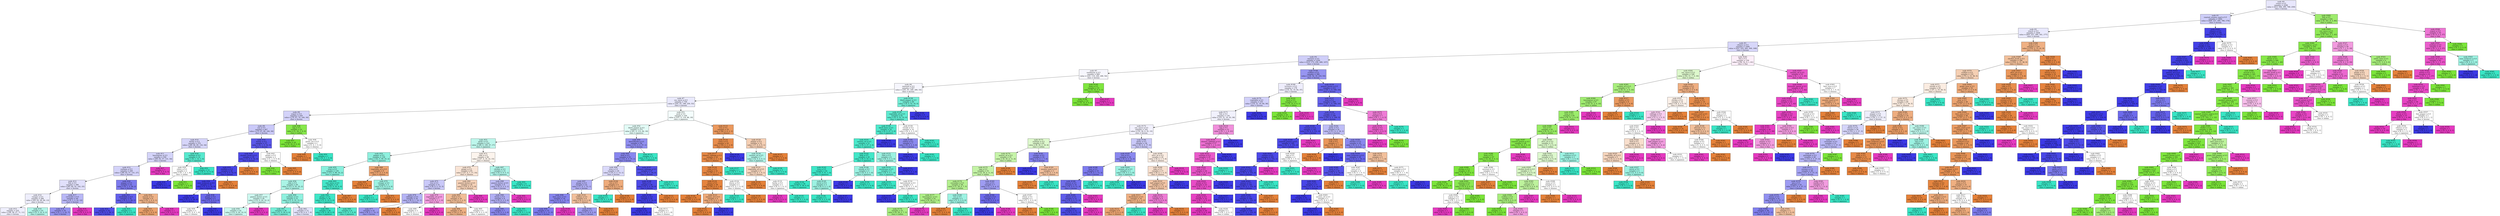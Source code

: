 digraph Tree {
node [shape=box, style="filled", color="black"] ;
0 [label=<node &#35;0<br/>cumin &le; 0.5<br/>samples = 2298<br/>value = [412, 568, 290, 769, 259]<br/>class = korean>, fillcolor="#3c39e51e"] ;
1 [label=<node &#35;1<br/>roasted_sesame_seed &le; 0.5<br/>samples = 1864<br/>value = [408, 227, 284, 766, 179]<br/>class = korean>, fillcolor="#3c39e53f"] ;
0 -> 1 [labeldistance=2.5, labelangle=45, headlabel="True"] ;
2 [label=<node &#35;2<br/>starch &le; 0.5<br/>samples = 1628<br/>value = [403, 227, 280, 541, 177]<br/>class = korean>, fillcolor="#3c39e51d"] ;
1 -> 2 ;
3 [label=<node &#35;3<br/>cilantro &le; 0.5<br/>samples = 1409<br/>value = [251, 225, 265, 500, 168]<br/>class = korean>, fillcolor="#3c39e534"] ;
2 -> 3 ;
4 [label=<node &#35;4<br/>cayenne &le; 0.5<br/>samples = 1250<br/>value = [215, 173, 256, 499, 107]<br/>class = korean>, fillcolor="#3c39e53e"] ;
3 -> 4 ;
5 [label=<node &#35;5<br/>cardamom &le; 0.5<br/>samples = 860<br/>value = [181, 119, 240, 266, 54]<br/>class = korean>, fillcolor="#3c39e50b"] ;
4 -> 5 ;
6 [label=<node &#35;6<br/>seaweed &le; 0.5<br/>samples = 827<br/>value = [181, 87, 240, 266, 53]<br/>class = korean>, fillcolor="#3c39e50b"] ;
5 -> 6 ;
7 [label=<node &#35;7<br/>soy_sauce &le; 0.5<br/>samples = 759<br/>value = [181, 87, 188, 250, 53]<br/>class = korean>, fillcolor="#3c39e51c"] ;
6 -> 7 ;
8 [label=<node &#35;8<br/>yogurt &le; 0.5<br/>samples = 429<br/>value = [74, 87, 70, 164, 34]<br/>class = korean>, fillcolor="#3c39e539"] ;
7 -> 8 ;
9 [label=<node &#35;9<br/>nut &le; 0.5<br/>samples = 407<br/>value = [73, 67, 69, 164, 34]<br/>class = korean>, fillcolor="#3c39e545"] ;
8 -> 9 ;
10 [label=<node &#35;10<br/>barley &le; 0.5<br/>samples = 370<br/>value = [69, 66, 69, 132, 34]<br/>class = korean>, fillcolor="#3c39e535"] ;
9 -> 10 ;
11 [label=<node &#35;11<br/>lemongrass &le; 0.5<br/>samples = 356<br/>value = [69, 65, 57, 131, 34]<br/>class = korean>, fillcolor="#3c39e537"] ;
10 -> 11 ;
12 [label=<node &#35;12<br/>soybean &le; 0.5<br/>samples = 349<br/>value = [69, 65, 57, 131, 27]<br/>class = korean>, fillcolor="#3c39e538"] ;
11 -> 12 ;
13 [label=<node &#35;13<br/>fish &le; 0.5<br/>samples = 308<br/>value = [65, 64, 52, 102, 25]<br/>class = korean>, fillcolor="#3c39e527"] ;
12 -> 13 ;
14 [label=<node &#35;14<br/>vinegar &le; 0.5<br/>samples = 268<br/>value = [63, 63, 49, 80, 13]<br/>class = korean>, fillcolor="#3c39e515"] ;
13 -> 14 ;
15 [label=<node &#35;15<br/>samples = 225<br/>value = [58, 58, 27, 71, 11]<br/>class = korean>, fillcolor="#3c39e514"] ;
14 -> 15 ;
16 [label=<node &#35;16<br/>samples = 43<br/>value = [5, 5, 22, 9, 2]<br/>class = japanese>, fillcolor="#39e5c562"] ;
14 -> 16 ;
17 [label=<node &#35;17<br/>coriander &le; 0.5<br/>samples = 40<br/>value = [2, 1, 3, 22, 12]<br/>class = korean>, fillcolor="#3c39e55b"] ;
13 -> 17 ;
18 [label=<node &#35;18<br/>samples = 35<br/>value = [2, 1, 3, 22, 7]<br/>class = korean>, fillcolor="#3c39e589"] ;
17 -> 18 ;
19 [label=<node &#35;19<br/>samples = 5<br/>value = [0, 0, 0, 0, 5]<br/>class = thai>, fillcolor="#e539c0ff"] ;
17 -> 19 ;
20 [label=<node &#35;20<br/>pepper &le; 0.5<br/>samples = 41<br/>value = [4, 1, 5, 29, 2]<br/>class = korean>, fillcolor="#3c39e5aa"] ;
12 -> 20 ;
21 [label=<node &#35;21<br/>enokidake &le; 0.5<br/>samples = 35<br/>value = [0, 0, 5, 29, 1]<br/>class = korean>, fillcolor="#3c39e5cc"] ;
20 -> 21 ;
22 [label=<node &#35;22<br/>samples = 32<br/>value = [0, 0, 2, 29, 1]<br/>class = korean>, fillcolor="#3c39e5e6"] ;
21 -> 22 ;
23 [label=<node &#35;23<br/>samples = 3<br/>value = [0, 0, 3, 0, 0]<br/>class = japanese>, fillcolor="#39e5c5ff"] ;
21 -> 23 ;
24 [label=<node &#35;24<br/>squash &le; 0.5<br/>samples = 6<br/>value = [4, 1, 0, 0, 1]<br/>class = chinese>, fillcolor="#e5813999"] ;
20 -> 24 ;
25 [label=<node &#35;25<br/>samples = 5<br/>value = [4, 1, 0, 0, 0]<br/>class = chinese>, fillcolor="#e58139bf"] ;
24 -> 25 ;
26 [label=<node &#35;26<br/>samples = 1<br/>value = [0, 0, 0, 0, 1]<br/>class = thai>, fillcolor="#e539c0ff"] ;
24 -> 26 ;
27 [label=<node &#35;27<br/>samples = 7<br/>value = [0, 0, 0, 0, 7]<br/>class = thai>, fillcolor="#e539c0ff"] ;
11 -> 27 ;
28 [label=<node &#35;28<br/>soybean &le; 0.5<br/>samples = 14<br/>value = [0, 1, 12, 1, 0]<br/>class = japanese>, fillcolor="#39e5c5d8"] ;
10 -> 28 ;
29 [label=<node &#35;29<br/>celery &le; 0.5<br/>samples = 2<br/>value = [0, 1, 0, 1, 0]<br/>class = indian>, fillcolor="#7be53900"] ;
28 -> 29 ;
30 [label=<node &#35;30<br/>samples = 1<br/>value = [0, 0, 0, 1, 0]<br/>class = korean>, fillcolor="#3c39e5ff"] ;
29 -> 30 ;
31 [label=<node &#35;31<br/>samples = 1<br/>value = [0, 1, 0, 0, 0]<br/>class = indian>, fillcolor="#7be539ff"] ;
29 -> 31 ;
32 [label=<node &#35;32<br/>samples = 12<br/>value = [0, 0, 12, 0, 0]<br/>class = japanese>, fillcolor="#39e5c5ff"] ;
28 -> 32 ;
33 [label=<node &#35;33<br/>butter &le; 0.5<br/>samples = 37<br/>value = [4, 1, 0, 32, 0]<br/>class = korean>, fillcolor="#3c39e5d8"] ;
9 -> 33 ;
34 [label=<node &#35;34<br/>chicken_broth &le; 0.5<br/>samples = 35<br/>value = [3, 0, 0, 32, 0]<br/>class = korean>, fillcolor="#3c39e5e7"] ;
33 -> 34 ;
35 [label=<node &#35;35<br/>shellfish &le; 0.5<br/>samples = 34<br/>value = [2, 0, 0, 32, 0]<br/>class = korean>, fillcolor="#3c39e5ef"] ;
34 -> 35 ;
36 [label=<node &#35;36<br/>cane_molasses &le; 0.5<br/>samples = 33<br/>value = [1, 0, 0, 32, 0]<br/>class = korean>, fillcolor="#3c39e5f7"] ;
35 -> 36 ;
37 [label=<node &#35;37<br/>samples = 28<br/>value = [0, 0, 0, 28, 0]<br/>class = korean>, fillcolor="#3c39e5ff"] ;
36 -> 37 ;
38 [label=<node &#35;38<br/>ginger &le; 0.5<br/>samples = 5<br/>value = [1, 0, 0, 4, 0]<br/>class = korean>, fillcolor="#3c39e5bf"] ;
36 -> 38 ;
39 [label=<node &#35;39<br/>samples = 2<br/>value = [1, 0, 0, 1, 0]<br/>class = chinese>, fillcolor="#e5813900"] ;
38 -> 39 ;
40 [label=<node &#35;40<br/>samples = 3<br/>value = [0, 0, 0, 3, 0]<br/>class = korean>, fillcolor="#3c39e5ff"] ;
38 -> 40 ;
41 [label=<node &#35;41<br/>samples = 1<br/>value = [1, 0, 0, 0, 0]<br/>class = chinese>, fillcolor="#e58139ff"] ;
35 -> 41 ;
42 [label=<node &#35;42<br/>samples = 1<br/>value = [1, 0, 0, 0, 0]<br/>class = chinese>, fillcolor="#e58139ff"] ;
34 -> 42 ;
43 [label=<node &#35;43<br/>ginger &le; 0.5<br/>samples = 2<br/>value = [1, 1, 0, 0, 0]<br/>class = chinese>, fillcolor="#e5813900"] ;
33 -> 43 ;
44 [label=<node &#35;44<br/>samples = 1<br/>value = [0, 1, 0, 0, 0]<br/>class = indian>, fillcolor="#7be539ff"] ;
43 -> 44 ;
45 [label=<node &#35;45<br/>samples = 1<br/>value = [1, 0, 0, 0, 0]<br/>class = chinese>, fillcolor="#e58139ff"] ;
43 -> 45 ;
46 [label=<node &#35;46<br/>egg &le; 0.5<br/>samples = 22<br/>value = [1, 20, 1, 0, 0]<br/>class = indian>, fillcolor="#7be539e7"] ;
8 -> 46 ;
47 [label=<node &#35;47<br/>samples = 20<br/>value = [0, 20, 0, 0, 0]<br/>class = indian>, fillcolor="#7be539ff"] ;
46 -> 47 ;
48 [label=<node &#35;48<br/>green_tea &le; 0.5<br/>samples = 2<br/>value = [1, 0, 1, 0, 0]<br/>class = chinese>, fillcolor="#e5813900"] ;
46 -> 48 ;
49 [label=<node &#35;49<br/>samples = 1<br/>value = [1, 0, 0, 0, 0]<br/>class = chinese>, fillcolor="#e58139ff"] ;
48 -> 49 ;
50 [label=<node &#35;50<br/>samples = 1<br/>value = [0, 0, 1, 0, 0]<br/>class = japanese>, fillcolor="#39e5c5ff"] ;
48 -> 50 ;
51 [label=<node &#35;51<br/>pork &le; 0.5<br/>samples = 330<br/>value = [107, 0, 118, 86, 19]<br/>class = japanese>, fillcolor="#39e5c50d"] ;
7 -> 51 ;
52 [label=<node &#35;52<br/>black_pepper &le; 0.5<br/>samples = 275<br/>value = [61, 0, 112, 84, 18]<br/>class = japanese>, fillcolor="#39e5c525"] ;
51 -> 52 ;
53 [label=<node &#35;53<br/>garlic &le; 0.5<br/>samples = 219<br/>value = [49, 0, 106, 47, 17]<br/>class = japanese>, fillcolor="#39e5c555"] ;
52 -> 53 ;
54 [label=<node &#35;54<br/>pepper &le; 0.5<br/>samples = 139<br/>value = [22, 0, 90, 25, 2]<br/>class = japanese>, fillcolor="#39e5c591"] ;
53 -> 54 ;
55 [label=<node &#35;55<br/>wine &le; 0.5<br/>samples = 130<br/>value = [15, 0, 88, 25, 2]<br/>class = japanese>, fillcolor="#39e5c599"] ;
54 -> 55 ;
56 [label=<node &#35;56<br/>sake &le; 0.5<br/>samples = 95<br/>value = [13, 0, 55, 25, 2]<br/>class = japanese>, fillcolor="#39e5c56d"] ;
55 -> 56 ;
57 [label=<node &#35;57<br/>peanut_butter &le; 0.5<br/>samples = 44<br/>value = [12, 0, 20, 10, 2]<br/>class = japanese>, fillcolor="#39e5c540"] ;
56 -> 57 ;
58 [label=<node &#35;58<br/>samples = 42<br/>value = [12, 0, 20, 10, 0]<br/>class = japanese>, fillcolor="#39e5c544"] ;
57 -> 58 ;
59 [label=<node &#35;59<br/>samples = 2<br/>value = [0, 0, 0, 0, 2]<br/>class = thai>, fillcolor="#e539c0ff"] ;
57 -> 59 ;
60 [label=<node &#35;60<br/>soybean &le; 0.5<br/>samples = 51<br/>value = [1, 0, 35, 15, 0]<br/>class = japanese>, fillcolor="#39e5c58e"] ;
56 -> 60 ;
61 [label=<node &#35;61<br/>samples = 38<br/>value = [1, 0, 29, 8, 0]<br/>class = japanese>, fillcolor="#39e5c5b2"] ;
60 -> 61 ;
62 [label=<node &#35;62<br/>samples = 13<br/>value = [0, 0, 6, 7, 0]<br/>class = korean>, fillcolor="#3c39e524"] ;
60 -> 62 ;
63 [label=<node &#35;63<br/>star_anise &le; 0.5<br/>samples = 35<br/>value = [2, 0, 33, 0, 0]<br/>class = japanese>, fillcolor="#39e5c5f0"] ;
55 -> 63 ;
64 [label=<node &#35;64<br/>ginger &le; 0.5<br/>samples = 34<br/>value = [1, 0, 33, 0, 0]<br/>class = japanese>, fillcolor="#39e5c5f7"] ;
63 -> 64 ;
65 [label=<node &#35;65<br/>samples = 26<br/>value = [0, 0, 26, 0, 0]<br/>class = japanese>, fillcolor="#39e5c5ff"] ;
64 -> 65 ;
66 [label=<node &#35;66<br/>samples = 8<br/>value = [1, 0, 7, 0, 0]<br/>class = japanese>, fillcolor="#39e5c5db"] ;
64 -> 66 ;
67 [label=<node &#35;67<br/>samples = 1<br/>value = [1, 0, 0, 0, 0]<br/>class = chinese>, fillcolor="#e58139ff"] ;
63 -> 67 ;
68 [label=<node &#35;68<br/>vegetable_oil &le; 0.5<br/>samples = 9<br/>value = [7, 0, 2, 0, 0]<br/>class = chinese>, fillcolor="#e58139b6"] ;
54 -> 68 ;
69 [label=<node &#35;69<br/>samples = 6<br/>value = [6, 0, 0, 0, 0]<br/>class = chinese>, fillcolor="#e58139ff"] ;
68 -> 69 ;
70 [label=<node &#35;70<br/>vinegar &le; 0.5<br/>samples = 3<br/>value = [1, 0, 2, 0, 0]<br/>class = japanese>, fillcolor="#39e5c57f"] ;
68 -> 70 ;
71 [label=<node &#35;71<br/>samples = 2<br/>value = [0, 0, 2, 0, 0]<br/>class = japanese>, fillcolor="#39e5c5ff"] ;
70 -> 71 ;
72 [label=<node &#35;72<br/>samples = 1<br/>value = [1, 0, 0, 0, 0]<br/>class = chinese>, fillcolor="#e58139ff"] ;
70 -> 72 ;
73 [label=<node &#35;73<br/>sake &le; 0.5<br/>samples = 80<br/>value = [27, 0, 16, 22, 15]<br/>class = chinese>, fillcolor="#e5813916"] ;
53 -> 73 ;
74 [label=<node &#35;74<br/>ginger &le; 0.5<br/>samples = 65<br/>value = [27, 0, 7, 17, 14]<br/>class = chinese>, fillcolor="#e5813935"] ;
73 -> 74 ;
75 [label=<node &#35;75<br/>rice &le; 0.5<br/>samples = 31<br/>value = [9, 0, 2, 15, 5]<br/>class = korean>, fillcolor="#3c39e546"] ;
74 -> 75 ;
76 [label=<node &#35;76<br/>cabbage &le; 0.5<br/>samples = 24<br/>value = [8, 0, 1, 14, 1]<br/>class = korean>, fillcolor="#3c39e560"] ;
75 -> 76 ;
77 [label=<node &#35;77<br/>samples = 22<br/>value = [6, 0, 1, 14, 1]<br/>class = korean>, fillcolor="#3c39e580"] ;
76 -> 77 ;
78 [label=<node &#35;78<br/>samples = 2<br/>value = [2, 0, 0, 0, 0]<br/>class = chinese>, fillcolor="#e58139ff"] ;
76 -> 78 ;
79 [label=<node &#35;79<br/>vegetable_oil &le; 0.5<br/>samples = 7<br/>value = [1, 0, 1, 1, 4]<br/>class = thai>, fillcolor="#e539c07f"] ;
75 -> 79 ;
80 [label=<node &#35;80<br/>samples = 3<br/>value = [1, 0, 1, 1, 0]<br/>class = chinese>, fillcolor="#e5813900"] ;
79 -> 80 ;
81 [label=<node &#35;81<br/>samples = 4<br/>value = [0, 0, 0, 0, 4]<br/>class = thai>, fillcolor="#e539c0ff"] ;
79 -> 81 ;
82 [label=<node &#35;82<br/>peanut_butter &le; 0.5<br/>samples = 34<br/>value = [18, 0, 5, 2, 9]<br/>class = chinese>, fillcolor="#e581395c"] ;
74 -> 82 ;
83 [label=<node &#35;83<br/>beef &le; 0.5<br/>samples = 30<br/>value = [18, 0, 5, 2, 5]<br/>class = chinese>, fillcolor="#e5813985"] ;
82 -> 83 ;
84 [label=<node &#35;84<br/>samples = 26<br/>value = [18, 0, 3, 0, 5]<br/>class = chinese>, fillcolor="#e581399e"] ;
83 -> 84 ;
85 [label=<node &#35;85<br/>samples = 4<br/>value = [0, 0, 2, 2, 0]<br/>class = japanese>, fillcolor="#39e5c500"] ;
83 -> 85 ;
86 [label=<node &#35;86<br/>samples = 4<br/>value = [0, 0, 0, 0, 4]<br/>class = thai>, fillcolor="#e539c0ff"] ;
82 -> 86 ;
87 [label=<node &#35;87<br/>chicken &le; 0.5<br/>samples = 15<br/>value = [0, 0, 9, 5, 1]<br/>class = japanese>, fillcolor="#39e5c566"] ;
73 -> 87 ;
88 [label=<node &#35;88<br/>peanut_butter &le; 0.5<br/>samples = 9<br/>value = [0, 0, 3, 5, 1]<br/>class = korean>, fillcolor="#3c39e555"] ;
87 -> 88 ;
89 [label=<node &#35;89<br/>honey &le; 0.5<br/>samples = 8<br/>value = [0, 0, 3, 5, 0]<br/>class = korean>, fillcolor="#3c39e566"] ;
88 -> 89 ;
90 [label=<node &#35;90<br/>samples = 7<br/>value = [0, 0, 2, 5, 0]<br/>class = korean>, fillcolor="#3c39e599"] ;
89 -> 90 ;
91 [label=<node &#35;91<br/>samples = 1<br/>value = [0, 0, 1, 0, 0]<br/>class = japanese>, fillcolor="#39e5c5ff"] ;
89 -> 91 ;
92 [label=<node &#35;92<br/>samples = 1<br/>value = [0, 0, 0, 0, 1]<br/>class = thai>, fillcolor="#e539c0ff"] ;
88 -> 92 ;
93 [label=<node &#35;93<br/>samples = 6<br/>value = [0, 0, 6, 0, 0]<br/>class = japanese>, fillcolor="#39e5c5ff"] ;
87 -> 93 ;
94 [label=<node &#35;94<br/>katsuobushi &le; 0.5<br/>samples = 56<br/>value = [12, 0, 6, 37, 1]<br/>class = korean>, fillcolor="#3c39e591"] ;
52 -> 94 ;
95 [label=<node &#35;95<br/>beef &le; 0.5<br/>samples = 53<br/>value = [12, 0, 3, 37, 1]<br/>class = korean>, fillcolor="#3c39e59b"] ;
94 -> 95 ;
96 [label=<node &#35;96<br/>wine &le; 0.5<br/>samples = 26<br/>value = [10, 0, 2, 13, 1]<br/>class = korean>, fillcolor="#3c39e530"] ;
95 -> 96 ;
97 [label=<node &#35;97<br/>ginger &le; 0.5<br/>samples = 22<br/>value = [7, 0, 1, 13, 1]<br/>class = korean>, fillcolor="#3c39e566"] ;
96 -> 97 ;
98 [label=<node &#35;98<br/>lime_juice &le; 0.5<br/>samples = 16<br/>value = [3, 0, 1, 11, 1]<br/>class = korean>, fillcolor="#3c39e59d"] ;
97 -> 98 ;
99 [label=<node &#35;99<br/>samples = 15<br/>value = [3, 0, 1, 11, 0]<br/>class = korean>, fillcolor="#3c39e5aa"] ;
98 -> 99 ;
100 [label=<node &#35;100<br/>samples = 1<br/>value = [0, 0, 0, 0, 1]<br/>class = thai>, fillcolor="#e539c0ff"] ;
98 -> 100 ;
101 [label=<node &#35;101<br/>scallion &le; 0.5<br/>samples = 6<br/>value = [4, 0, 0, 2, 0]<br/>class = chinese>, fillcolor="#e581397f"] ;
97 -> 101 ;
102 [label=<node &#35;102<br/>samples = 3<br/>value = [1, 0, 0, 2, 0]<br/>class = korean>, fillcolor="#3c39e57f"] ;
101 -> 102 ;
103 [label=<node &#35;103<br/>samples = 3<br/>value = [3, 0, 0, 0, 0]<br/>class = chinese>, fillcolor="#e58139ff"] ;
101 -> 103 ;
104 [label=<node &#35;104<br/>rice &le; 0.5<br/>samples = 4<br/>value = [3, 0, 1, 0, 0]<br/>class = chinese>, fillcolor="#e58139aa"] ;
96 -> 104 ;
105 [label=<node &#35;105<br/>samples = 1<br/>value = [0, 0, 1, 0, 0]<br/>class = japanese>, fillcolor="#39e5c5ff"] ;
104 -> 105 ;
106 [label=<node &#35;106<br/>samples = 3<br/>value = [3, 0, 0, 0, 0]<br/>class = chinese>, fillcolor="#e58139ff"] ;
104 -> 106 ;
107 [label=<node &#35;107<br/>chinese_cabbage &le; 0.5<br/>samples = 27<br/>value = [2, 0, 1, 24, 0]<br/>class = korean>, fillcolor="#3c39e5e0"] ;
95 -> 107 ;
108 [label=<node &#35;108<br/>leek &le; 0.5<br/>samples = 26<br/>value = [2, 0, 0, 24, 0]<br/>class = korean>, fillcolor="#3c39e5ea"] ;
107 -> 108 ;
109 [label=<node &#35;109<br/>soybean &le; 0.5<br/>samples = 25<br/>value = [1, 0, 0, 24, 0]<br/>class = korean>, fillcolor="#3c39e5f4"] ;
108 -> 109 ;
110 [label=<node &#35;110<br/>samples = 23<br/>value = [0, 0, 0, 23, 0]<br/>class = korean>, fillcolor="#3c39e5ff"] ;
109 -> 110 ;
111 [label=<node &#35;111<br/>samples = 2<br/>value = [1, 0, 0, 1, 0]<br/>class = chinese>, fillcolor="#e5813900"] ;
109 -> 111 ;
112 [label=<node &#35;112<br/>samples = 1<br/>value = [1, 0, 0, 0, 0]<br/>class = chinese>, fillcolor="#e58139ff"] ;
108 -> 112 ;
113 [label=<node &#35;113<br/>samples = 1<br/>value = [0, 0, 1, 0, 0]<br/>class = japanese>, fillcolor="#39e5c5ff"] ;
107 -> 113 ;
114 [label=<node &#35;114<br/>samples = 3<br/>value = [0, 0, 3, 0, 0]<br/>class = japanese>, fillcolor="#39e5c5ff"] ;
94 -> 114 ;
115 [label=<node &#35;115<br/>rice &le; 0.5<br/>samples = 55<br/>value = [46, 0, 6, 2, 1]<br/>class = chinese>, fillcolor="#e58139d0"] ;
51 -> 115 ;
116 [label=<node &#35;116<br/>yeast &le; 0.5<br/>samples = 43<br/>value = [39, 0, 2, 2, 0]<br/>class = chinese>, fillcolor="#e58139e6"] ;
115 -> 116 ;
117 [label=<node &#35;117<br/>chinese_cabbage &le; 0.5<br/>samples = 42<br/>value = [39, 0, 2, 1, 0]<br/>class = chinese>, fillcolor="#e58139ec"] ;
116 -> 117 ;
118 [label=<node &#35;118<br/>cider &le; 0.5<br/>samples = 41<br/>value = [39, 0, 1, 1, 0]<br/>class = chinese>, fillcolor="#e58139f2"] ;
117 -> 118 ;
119 [label=<node &#35;119<br/>onion &le; 0.5<br/>samples = 39<br/>value = [38, 0, 0, 1, 0]<br/>class = chinese>, fillcolor="#e58139f8"] ;
118 -> 119 ;
120 [label=<node &#35;120<br/>samples = 35<br/>value = [35, 0, 0, 0, 0]<br/>class = chinese>, fillcolor="#e58139ff"] ;
119 -> 120 ;
121 [label=<node &#35;121<br/>sesame_oil &le; 0.5<br/>samples = 4<br/>value = [3, 0, 0, 1, 0]<br/>class = chinese>, fillcolor="#e58139aa"] ;
119 -> 121 ;
122 [label=<node &#35;122<br/>samples = 3<br/>value = [3, 0, 0, 0, 0]<br/>class = chinese>, fillcolor="#e58139ff"] ;
121 -> 122 ;
123 [label=<node &#35;123<br/>samples = 1<br/>value = [0, 0, 0, 1, 0]<br/>class = korean>, fillcolor="#3c39e5ff"] ;
121 -> 123 ;
124 [label=<node &#35;124<br/>sherry &le; 0.5<br/>samples = 2<br/>value = [1, 0, 1, 0, 0]<br/>class = chinese>, fillcolor="#e5813900"] ;
118 -> 124 ;
125 [label=<node &#35;125<br/>samples = 1<br/>value = [0, 0, 1, 0, 0]<br/>class = japanese>, fillcolor="#39e5c5ff"] ;
124 -> 125 ;
126 [label=<node &#35;126<br/>samples = 1<br/>value = [1, 0, 0, 0, 0]<br/>class = chinese>, fillcolor="#e58139ff"] ;
124 -> 126 ;
127 [label=<node &#35;127<br/>samples = 1<br/>value = [0, 0, 1, 0, 0]<br/>class = japanese>, fillcolor="#39e5c5ff"] ;
117 -> 127 ;
128 [label=<node &#35;128<br/>samples = 1<br/>value = [0, 0, 0, 1, 0]<br/>class = korean>, fillcolor="#3c39e5ff"] ;
116 -> 128 ;
129 [label=<node &#35;129<br/>pepper &le; 0.5<br/>samples = 12<br/>value = [7, 0, 4, 0, 1]<br/>class = chinese>, fillcolor="#e5813960"] ;
115 -> 129 ;
130 [label=<node &#35;130<br/>sesame_oil &le; 0.5<br/>samples = 7<br/>value = [2, 0, 4, 0, 1]<br/>class = japanese>, fillcolor="#39e5c566"] ;
129 -> 130 ;
131 [label=<node &#35;131<br/>vegetable_oil &le; 0.5<br/>samples = 4<br/>value = [2, 0, 1, 0, 1]<br/>class = chinese>, fillcolor="#e5813955"] ;
130 -> 131 ;
132 [label=<node &#35;132<br/>samples = 2<br/>value = [2, 0, 0, 0, 0]<br/>class = chinese>, fillcolor="#e58139ff"] ;
131 -> 132 ;
133 [label=<node &#35;133<br/>barley &le; 0.5<br/>samples = 2<br/>value = [0, 0, 1, 0, 1]<br/>class = japanese>, fillcolor="#39e5c500"] ;
131 -> 133 ;
134 [label=<node &#35;134<br/>samples = 1<br/>value = [0, 0, 0, 0, 1]<br/>class = thai>, fillcolor="#e539c0ff"] ;
133 -> 134 ;
135 [label=<node &#35;135<br/>samples = 1<br/>value = [0, 0, 1, 0, 0]<br/>class = japanese>, fillcolor="#39e5c5ff"] ;
133 -> 135 ;
136 [label=<node &#35;136<br/>samples = 3<br/>value = [0, 0, 3, 0, 0]<br/>class = japanese>, fillcolor="#39e5c5ff"] ;
130 -> 136 ;
137 [label=<node &#35;137<br/>samples = 5<br/>value = [5, 0, 0, 0, 0]<br/>class = chinese>, fillcolor="#e58139ff"] ;
129 -> 137 ;
138 [label=<node &#35;138<br/>black_pepper &le; 0.5<br/>samples = 68<br/>value = [0, 0, 52, 16, 0]<br/>class = japanese>, fillcolor="#39e5c5b1"] ;
6 -> 138 ;
139 [label=<node &#35;139<br/>vegetable_oil &le; 0.5<br/>samples = 62<br/>value = [0, 0, 52, 10, 0]<br/>class = japanese>, fillcolor="#39e5c5ce"] ;
138 -> 139 ;
140 [label=<node &#35;140<br/>black_bean &le; 0.5<br/>samples = 52<br/>value = [0, 0, 47, 5, 0]<br/>class = japanese>, fillcolor="#39e5c5e4"] ;
139 -> 140 ;
141 [label=<node &#35;141<br/>sesame_oil &le; 0.5<br/>samples = 51<br/>value = [0, 0, 47, 4, 0]<br/>class = japanese>, fillcolor="#39e5c5e9"] ;
140 -> 141 ;
142 [label=<node &#35;142<br/>kelp &le; 0.5<br/>samples = 45<br/>value = [0, 0, 43, 2, 0]<br/>class = japanese>, fillcolor="#39e5c5f3"] ;
141 -> 142 ;
143 [label=<node &#35;143<br/>tuna &le; 0.5<br/>samples = 42<br/>value = [0, 0, 41, 1, 0]<br/>class = japanese>, fillcolor="#39e5c5f9"] ;
142 -> 143 ;
144 [label=<node &#35;144<br/>samples = 39<br/>value = [0, 0, 39, 0, 0]<br/>class = japanese>, fillcolor="#39e5c5ff"] ;
143 -> 144 ;
145 [label=<node &#35;145<br/>carrot &le; 0.5<br/>samples = 3<br/>value = [0, 0, 2, 1, 0]<br/>class = japanese>, fillcolor="#39e5c57f"] ;
143 -> 145 ;
146 [label=<node &#35;146<br/>samples = 2<br/>value = [0, 0, 2, 0, 0]<br/>class = japanese>, fillcolor="#39e5c5ff"] ;
145 -> 146 ;
147 [label=<node &#35;147<br/>samples = 1<br/>value = [0, 0, 0, 1, 0]<br/>class = korean>, fillcolor="#3c39e5ff"] ;
145 -> 147 ;
148 [label=<node &#35;148<br/>wasabi &le; 0.5<br/>samples = 3<br/>value = [0, 0, 2, 1, 0]<br/>class = japanese>, fillcolor="#39e5c57f"] ;
142 -> 148 ;
149 [label=<node &#35;149<br/>samples = 1<br/>value = [0, 0, 0, 1, 0]<br/>class = korean>, fillcolor="#3c39e5ff"] ;
148 -> 149 ;
150 [label=<node &#35;150<br/>samples = 2<br/>value = [0, 0, 2, 0, 0]<br/>class = japanese>, fillcolor="#39e5c5ff"] ;
148 -> 150 ;
151 [label=<node &#35;151<br/>clam &le; 0.5<br/>samples = 6<br/>value = [0, 0, 4, 2, 0]<br/>class = japanese>, fillcolor="#39e5c57f"] ;
141 -> 151 ;
152 [label=<node &#35;152<br/>mushroom &le; 0.5<br/>samples = 5<br/>value = [0, 0, 4, 1, 0]<br/>class = japanese>, fillcolor="#39e5c5bf"] ;
151 -> 152 ;
153 [label=<node &#35;153<br/>samples = 3<br/>value = [0, 0, 3, 0, 0]<br/>class = japanese>, fillcolor="#39e5c5ff"] ;
152 -> 153 ;
154 [label=<node &#35;154<br/>katsuobushi &le; 0.5<br/>samples = 2<br/>value = [0, 0, 1, 1, 0]<br/>class = japanese>, fillcolor="#39e5c500"] ;
152 -> 154 ;
155 [label=<node &#35;155<br/>samples = 1<br/>value = [0, 0, 0, 1, 0]<br/>class = korean>, fillcolor="#3c39e5ff"] ;
154 -> 155 ;
156 [label=<node &#35;156<br/>samples = 1<br/>value = [0, 0, 1, 0, 0]<br/>class = japanese>, fillcolor="#39e5c5ff"] ;
154 -> 156 ;
157 [label=<node &#35;157<br/>samples = 1<br/>value = [0, 0, 0, 1, 0]<br/>class = korean>, fillcolor="#3c39e5ff"] ;
151 -> 157 ;
158 [label=<node &#35;158<br/>samples = 1<br/>value = [0, 0, 0, 1, 0]<br/>class = korean>, fillcolor="#3c39e5ff"] ;
140 -> 158 ;
159 [label=<node &#35;159<br/>wasabi &le; 0.5<br/>samples = 10<br/>value = [0, 0, 5, 5, 0]<br/>class = japanese>, fillcolor="#39e5c500"] ;
139 -> 159 ;
160 [label=<node &#35;160<br/>radish &le; 0.5<br/>samples = 7<br/>value = [0, 0, 2, 5, 0]<br/>class = korean>, fillcolor="#3c39e599"] ;
159 -> 160 ;
161 [label=<node &#35;161<br/>samples = 5<br/>value = [0, 0, 0, 5, 0]<br/>class = korean>, fillcolor="#3c39e5ff"] ;
160 -> 161 ;
162 [label=<node &#35;162<br/>samples = 2<br/>value = [0, 0, 2, 0, 0]<br/>class = japanese>, fillcolor="#39e5c5ff"] ;
160 -> 162 ;
163 [label=<node &#35;163<br/>samples = 3<br/>value = [0, 0, 3, 0, 0]<br/>class = japanese>, fillcolor="#39e5c5ff"] ;
159 -> 163 ;
164 [label=<node &#35;164<br/>samples = 6<br/>value = [0, 0, 0, 6, 0]<br/>class = korean>, fillcolor="#3c39e5ff"] ;
138 -> 164 ;
165 [label=<node &#35;165<br/>bean &le; 0.5<br/>samples = 33<br/>value = [0, 32, 0, 0, 1]<br/>class = indian>, fillcolor="#7be539f7"] ;
5 -> 165 ;
166 [label=<node &#35;166<br/>samples = 32<br/>value = [0, 32, 0, 0, 0]<br/>class = indian>, fillcolor="#7be539ff"] ;
165 -> 166 ;
167 [label=<node &#35;167<br/>samples = 1<br/>value = [0, 0, 0, 0, 1]<br/>class = thai>, fillcolor="#e539c0ff"] ;
165 -> 167 ;
168 [label=<node &#35;168<br/>scallion &le; 0.5<br/>samples = 390<br/>value = [34, 54, 16, 233, 53]<br/>class = korean>, fillcolor="#3c39e588"] ;
4 -> 168 ;
169 [label=<node &#35;169<br/>turmeric &le; 0.5<br/>samples = 178<br/>value = [14, 53, 10, 64, 37]<br/>class = korean>, fillcolor="#3c39e516"] ;
168 -> 169 ;
170 [label=<node &#35;170<br/>vegetable &le; 0.5<br/>samples = 155<br/>value = [14, 31, 10, 64, 36]<br/>class = korean>, fillcolor="#3c39e53c"] ;
169 -> 170 ;
171 [label=<node &#35;171<br/>fish &le; 0.5<br/>samples = 134<br/>value = [14, 31, 10, 43, 36]<br/>class = korean>, fillcolor="#3c39e512"] ;
170 -> 171 ;
172 [label=<node &#35;172<br/>soy_sauce &le; 0.5<br/>samples = 103<br/>value = [14, 30, 9, 35, 15]<br/>class = korean>, fillcolor="#3c39e511"] ;
171 -> 172 ;
173 [label=<node &#35;173<br/>soybean &le; 0.5<br/>samples = 65<br/>value = [6, 30, 5, 18, 6]<br/>class = indian>, fillcolor="#7be53941"] ;
172 -> 173 ;
174 [label=<node &#35;174<br/>peanut_oil &le; 0.5<br/>samples = 55<br/>value = [4, 30, 4, 11, 6]<br/>class = indian>, fillcolor="#7be5396e"] ;
173 -> 174 ;
175 [label=<node &#35;175<br/>egg &le; 0.5<br/>samples = 53<br/>value = [2, 30, 4, 11, 6]<br/>class = indian>, fillcolor="#7be53973"] ;
174 -> 175 ;
176 [label=<node &#35;176<br/>cucumber &le; 0.5<br/>samples = 46<br/>value = [1, 29, 4, 7, 5]<br/>class = indian>, fillcolor="#7be53990"] ;
175 -> 176 ;
177 [label=<node &#35;177<br/>lemongrass &le; 0.5<br/>samples = 43<br/>value = [0, 29, 2, 7, 5]<br/>class = indian>, fillcolor="#7be5399c"] ;
176 -> 177 ;
178 [label=<node &#35;178<br/>samples = 41<br/>value = [0, 29, 2, 7, 3]<br/>class = indian>, fillcolor="#7be539a5"] ;
177 -> 178 ;
179 [label=<node &#35;179<br/>samples = 2<br/>value = [0, 0, 0, 0, 2]<br/>class = thai>, fillcolor="#e539c0ff"] ;
177 -> 179 ;
180 [label=<node &#35;180<br/>rice &le; 0.5<br/>samples = 3<br/>value = [1, 0, 2, 0, 0]<br/>class = japanese>, fillcolor="#39e5c57f"] ;
176 -> 180 ;
181 [label=<node &#35;181<br/>samples = 1<br/>value = [1, 0, 0, 0, 0]<br/>class = chinese>, fillcolor="#e58139ff"] ;
180 -> 181 ;
182 [label=<node &#35;182<br/>samples = 2<br/>value = [0, 0, 2, 0, 0]<br/>class = japanese>, fillcolor="#39e5c5ff"] ;
180 -> 182 ;
183 [label=<node &#35;183<br/>corn &le; 0.5<br/>samples = 7<br/>value = [1, 1, 0, 4, 1]<br/>class = korean>, fillcolor="#3c39e57f"] ;
175 -> 183 ;
184 [label=<node &#35;184<br/>mustard &le; 0.5<br/>samples = 5<br/>value = [0, 0, 0, 4, 1]<br/>class = korean>, fillcolor="#3c39e5bf"] ;
183 -> 184 ;
185 [label=<node &#35;185<br/>samples = 4<br/>value = [0, 0, 0, 4, 0]<br/>class = korean>, fillcolor="#3c39e5ff"] ;
184 -> 185 ;
186 [label=<node &#35;186<br/>samples = 1<br/>value = [0, 0, 0, 0, 1]<br/>class = thai>, fillcolor="#e539c0ff"] ;
184 -> 186 ;
187 [label=<node &#35;187<br/>wheat &le; 0.5<br/>samples = 2<br/>value = [1, 1, 0, 0, 0]<br/>class = chinese>, fillcolor="#e5813900"] ;
183 -> 187 ;
188 [label=<node &#35;188<br/>samples = 1<br/>value = [1, 0, 0, 0, 0]<br/>class = chinese>, fillcolor="#e58139ff"] ;
187 -> 188 ;
189 [label=<node &#35;189<br/>samples = 1<br/>value = [0, 1, 0, 0, 0]<br/>class = indian>, fillcolor="#7be539ff"] ;
187 -> 189 ;
190 [label=<node &#35;190<br/>samples = 2<br/>value = [2, 0, 0, 0, 0]<br/>class = chinese>, fillcolor="#e58139ff"] ;
174 -> 190 ;
191 [label=<node &#35;191<br/>vinegar &le; 0.5<br/>samples = 10<br/>value = [2, 0, 1, 7, 0]<br/>class = korean>, fillcolor="#3c39e59f"] ;
173 -> 191 ;
192 [label=<node &#35;192<br/>samples = 7<br/>value = [0, 0, 0, 7, 0]<br/>class = korean>, fillcolor="#3c39e5ff"] ;
191 -> 192 ;
193 [label=<node &#35;193<br/>sesame_seed &le; 0.5<br/>samples = 3<br/>value = [2, 0, 1, 0, 0]<br/>class = chinese>, fillcolor="#e581397f"] ;
191 -> 193 ;
194 [label=<node &#35;194<br/>samples = 2<br/>value = [2, 0, 0, 0, 0]<br/>class = chinese>, fillcolor="#e58139ff"] ;
193 -> 194 ;
195 [label=<node &#35;195<br/>samples = 1<br/>value = [0, 0, 1, 0, 0]<br/>class = japanese>, fillcolor="#39e5c5ff"] ;
193 -> 195 ;
196 [label=<node &#35;196<br/>garlic &le; 0.5<br/>samples = 38<br/>value = [8, 0, 4, 17, 9]<br/>class = korean>, fillcolor="#3c39e546"] ;
172 -> 196 ;
197 [label=<node &#35;197<br/>rice &le; 0.5<br/>samples = 18<br/>value = [0, 0, 3, 12, 3]<br/>class = korean>, fillcolor="#3c39e599"] ;
196 -> 197 ;
198 [label=<node &#35;198<br/>ham &le; 0.5<br/>samples = 15<br/>value = [0, 0, 1, 11, 3]<br/>class = korean>, fillcolor="#3c39e5aa"] ;
197 -> 198 ;
199 [label=<node &#35;199<br/>peanut &le; 0.5<br/>samples = 14<br/>value = [0, 0, 0, 11, 3]<br/>class = korean>, fillcolor="#3c39e5b9"] ;
198 -> 199 ;
200 [label=<node &#35;200<br/>sherry &le; 0.5<br/>samples = 13<br/>value = [0, 0, 0, 11, 2]<br/>class = korean>, fillcolor="#3c39e5d1"] ;
199 -> 200 ;
201 [label=<node &#35;201<br/>samples = 12<br/>value = [0, 0, 0, 11, 1]<br/>class = korean>, fillcolor="#3c39e5e8"] ;
200 -> 201 ;
202 [label=<node &#35;202<br/>samples = 1<br/>value = [0, 0, 0, 0, 1]<br/>class = thai>, fillcolor="#e539c0ff"] ;
200 -> 202 ;
203 [label=<node &#35;203<br/>samples = 1<br/>value = [0, 0, 0, 0, 1]<br/>class = thai>, fillcolor="#e539c0ff"] ;
199 -> 203 ;
204 [label=<node &#35;204<br/>samples = 1<br/>value = [0, 0, 1, 0, 0]<br/>class = japanese>, fillcolor="#39e5c5ff"] ;
198 -> 204 ;
205 [label=<node &#35;205<br/>sesame_oil &le; 0.5<br/>samples = 3<br/>value = [0, 0, 2, 1, 0]<br/>class = japanese>, fillcolor="#39e5c57f"] ;
197 -> 205 ;
206 [label=<node &#35;206<br/>samples = 2<br/>value = [0, 0, 2, 0, 0]<br/>class = japanese>, fillcolor="#39e5c5ff"] ;
205 -> 206 ;
207 [label=<node &#35;207<br/>samples = 1<br/>value = [0, 0, 0, 1, 0]<br/>class = korean>, fillcolor="#3c39e5ff"] ;
205 -> 207 ;
208 [label=<node &#35;208<br/>olive_oil &le; 0.5<br/>samples = 20<br/>value = [8, 0, 1, 5, 6]<br/>class = chinese>, fillcolor="#e5813924"] ;
196 -> 208 ;
209 [label=<node &#35;209<br/>sake &le; 0.5<br/>samples = 17<br/>value = [8, 0, 1, 5, 3]<br/>class = chinese>, fillcolor="#e5813940"] ;
208 -> 209 ;
210 [label=<node &#35;210<br/>bell_pepper &le; 0.5<br/>samples = 14<br/>value = [8, 0, 1, 2, 3]<br/>class = chinese>, fillcolor="#e5813974"] ;
209 -> 210 ;
211 [label=<node &#35;211<br/>buckwheat &le; 0.5<br/>samples = 10<br/>value = [7, 0, 1, 2, 0]<br/>class = chinese>, fillcolor="#e581399f"] ;
210 -> 211 ;
212 [label=<node &#35;212<br/>samples = 9<br/>value = [7, 0, 0, 2, 0]<br/>class = chinese>, fillcolor="#e58139b6"] ;
211 -> 212 ;
213 [label=<node &#35;213<br/>samples = 1<br/>value = [0, 0, 1, 0, 0]<br/>class = japanese>, fillcolor="#39e5c5ff"] ;
211 -> 213 ;
214 [label=<node &#35;214<br/>scallop &le; 0.5<br/>samples = 4<br/>value = [1, 0, 0, 0, 3]<br/>class = thai>, fillcolor="#e539c0aa"] ;
210 -> 214 ;
215 [label=<node &#35;215<br/>samples = 3<br/>value = [0, 0, 0, 0, 3]<br/>class = thai>, fillcolor="#e539c0ff"] ;
214 -> 215 ;
216 [label=<node &#35;216<br/>samples = 1<br/>value = [1, 0, 0, 0, 0]<br/>class = chinese>, fillcolor="#e58139ff"] ;
214 -> 216 ;
217 [label=<node &#35;217<br/>samples = 3<br/>value = [0, 0, 0, 3, 0]<br/>class = korean>, fillcolor="#3c39e5ff"] ;
209 -> 217 ;
218 [label=<node &#35;218<br/>samples = 3<br/>value = [0, 0, 0, 0, 3]<br/>class = thai>, fillcolor="#e539c0ff"] ;
208 -> 218 ;
219 [label=<node &#35;219<br/>egg &le; 0.5<br/>samples = 31<br/>value = [0, 1, 1, 8, 21]<br/>class = thai>, fillcolor="#e539c090"] ;
171 -> 219 ;
220 [label=<node &#35;220<br/>chinese_cabbage &le; 0.5<br/>samples = 27<br/>value = [0, 1, 1, 4, 21]<br/>class = thai>, fillcolor="#e539c0bc"] ;
219 -> 220 ;
221 [label=<node &#35;221<br/>soybean &le; 0.5<br/>samples = 25<br/>value = [0, 1, 1, 2, 21]<br/>class = thai>, fillcolor="#e539c0d3"] ;
220 -> 221 ;
222 [label=<node &#35;222<br/>nira &le; 0.5<br/>samples = 24<br/>value = [0, 1, 0, 2, 21]<br/>class = thai>, fillcolor="#e539c0dc"] ;
221 -> 222 ;
223 [label=<node &#35;223<br/>potato &le; 0.5<br/>samples = 23<br/>value = [0, 1, 0, 1, 21]<br/>class = thai>, fillcolor="#e539c0e8"] ;
222 -> 223 ;
224 [label=<node &#35;224<br/>mango &le; 0.5<br/>samples = 22<br/>value = [0, 1, 0, 0, 21]<br/>class = thai>, fillcolor="#e539c0f3"] ;
223 -> 224 ;
225 [label=<node &#35;225<br/>samples = 20<br/>value = [0, 0, 0, 0, 20]<br/>class = thai>, fillcolor="#e539c0ff"] ;
224 -> 225 ;
226 [label=<node &#35;226<br/>samples = 2<br/>value = [0, 1, 0, 0, 1]<br/>class = indian>, fillcolor="#7be53900"] ;
224 -> 226 ;
227 [label=<node &#35;227<br/>samples = 1<br/>value = [0, 0, 0, 1, 0]<br/>class = korean>, fillcolor="#3c39e5ff"] ;
223 -> 227 ;
228 [label=<node &#35;228<br/>samples = 1<br/>value = [0, 0, 0, 1, 0]<br/>class = korean>, fillcolor="#3c39e5ff"] ;
222 -> 228 ;
229 [label=<node &#35;229<br/>samples = 1<br/>value = [0, 0, 1, 0, 0]<br/>class = japanese>, fillcolor="#39e5c5ff"] ;
221 -> 229 ;
230 [label=<node &#35;230<br/>samples = 2<br/>value = [0, 0, 0, 2, 0]<br/>class = korean>, fillcolor="#3c39e5ff"] ;
220 -> 230 ;
231 [label=<node &#35;231<br/>samples = 4<br/>value = [0, 0, 0, 4, 0]<br/>class = korean>, fillcolor="#3c39e5ff"] ;
219 -> 231 ;
232 [label=<node &#35;232<br/>samples = 21<br/>value = [0, 0, 0, 21, 0]<br/>class = korean>, fillcolor="#3c39e5ff"] ;
170 -> 232 ;
233 [label=<node &#35;233<br/>basil &le; 0.5<br/>samples = 23<br/>value = [0, 22, 0, 0, 1]<br/>class = indian>, fillcolor="#7be539f3"] ;
169 -> 233 ;
234 [label=<node &#35;234<br/>samples = 22<br/>value = [0, 22, 0, 0, 0]<br/>class = indian>, fillcolor="#7be539ff"] ;
233 -> 234 ;
235 [label=<node &#35;235<br/>samples = 1<br/>value = [0, 0, 0, 0, 1]<br/>class = thai>, fillcolor="#e539c0ff"] ;
233 -> 235 ;
236 [label=<node &#35;236<br/>peanut_butter &le; 0.5<br/>samples = 212<br/>value = [20, 1, 6, 169, 16]<br/>class = korean>, fillcolor="#3c39e5c6"] ;
168 -> 236 ;
237 [label=<node &#35;237<br/>mint &le; 0.5<br/>samples = 206<br/>value = [20, 1, 6, 169, 10]<br/>class = korean>, fillcolor="#3c39e5cc"] ;
236 -> 237 ;
238 [label=<node &#35;238<br/>vinegar &le; 0.5<br/>samples = 199<br/>value = [20, 0, 5, 169, 5]<br/>class = korean>, fillcolor="#3c39e5d4"] ;
237 -> 238 ;
239 [label=<node &#35;239<br/>coconut &le; 0.5<br/>samples = 167<br/>value = [9, 0, 3, 151, 4]<br/>class = korean>, fillcolor="#3c39e5e5"] ;
238 -> 239 ;
240 [label=<node &#35;240<br/>roasted_peanut &le; 0.5<br/>samples = 165<br/>value = [9, 0, 3, 151, 2]<br/>class = korean>, fillcolor="#3c39e5e8"] ;
239 -> 240 ;
241 [label=<node &#35;241<br/>cashew &le; 0.5<br/>samples = 163<br/>value = [9, 0, 2, 151, 1]<br/>class = korean>, fillcolor="#3c39e5eb"] ;
240 -> 241 ;
242 [label=<node &#35;242<br/>olive_oil &le; 0.5<br/>samples = 162<br/>value = [9, 0, 2, 151, 0]<br/>class = korean>, fillcolor="#3c39e5ed"] ;
241 -> 242 ;
243 [label=<node &#35;243<br/>peanut &le; 0.5<br/>samples = 161<br/>value = [9, 0, 1, 151, 0]<br/>class = korean>, fillcolor="#3c39e5ee"] ;
242 -> 243 ;
244 [label=<node &#35;244<br/>sherry &le; 0.5<br/>samples = 160<br/>value = [8, 0, 1, 151, 0]<br/>class = korean>, fillcolor="#3c39e5f0"] ;
243 -> 244 ;
245 [label=<node &#35;245<br/>samples = 159<br/>value = [7, 0, 1, 151, 0]<br/>class = korean>, fillcolor="#3c39e5f2"] ;
244 -> 245 ;
246 [label=<node &#35;246<br/>samples = 1<br/>value = [1, 0, 0, 0, 0]<br/>class = chinese>, fillcolor="#e58139ff"] ;
244 -> 246 ;
247 [label=<node &#35;247<br/>samples = 1<br/>value = [1, 0, 0, 0, 0]<br/>class = chinese>, fillcolor="#e58139ff"] ;
243 -> 247 ;
248 [label=<node &#35;248<br/>samples = 1<br/>value = [0, 0, 1, 0, 0]<br/>class = japanese>, fillcolor="#39e5c5ff"] ;
242 -> 248 ;
249 [label=<node &#35;249<br/>samples = 1<br/>value = [0, 0, 0, 0, 1]<br/>class = thai>, fillcolor="#e539c0ff"] ;
241 -> 249 ;
250 [label=<node &#35;250<br/>egg &le; 0.5<br/>samples = 2<br/>value = [0, 0, 1, 0, 1]<br/>class = japanese>, fillcolor="#39e5c500"] ;
240 -> 250 ;
251 [label=<node &#35;251<br/>samples = 1<br/>value = [0, 0, 1, 0, 0]<br/>class = japanese>, fillcolor="#39e5c5ff"] ;
250 -> 251 ;
252 [label=<node &#35;252<br/>samples = 1<br/>value = [0, 0, 0, 0, 1]<br/>class = thai>, fillcolor="#e539c0ff"] ;
250 -> 252 ;
253 [label=<node &#35;253<br/>samples = 2<br/>value = [0, 0, 0, 0, 2]<br/>class = thai>, fillcolor="#e539c0ff"] ;
239 -> 253 ;
254 [label=<node &#35;254<br/>garlic &le; 0.5<br/>samples = 32<br/>value = [11, 0, 2, 18, 1]<br/>class = korean>, fillcolor="#3c39e555"] ;
238 -> 254 ;
255 [label=<node &#35;255<br/>crab &le; 0.5<br/>samples = 7<br/>value = [6, 0, 0, 1, 0]<br/>class = chinese>, fillcolor="#e58139d4"] ;
254 -> 255 ;
256 [label=<node &#35;256<br/>samples = 6<br/>value = [6, 0, 0, 0, 0]<br/>class = chinese>, fillcolor="#e58139ff"] ;
255 -> 256 ;
257 [label=<node &#35;257<br/>samples = 1<br/>value = [0, 0, 0, 1, 0]<br/>class = korean>, fillcolor="#3c39e5ff"] ;
255 -> 257 ;
258 [label=<node &#35;258<br/>chicken &le; 0.5<br/>samples = 25<br/>value = [5, 0, 2, 17, 1]<br/>class = korean>, fillcolor="#3c39e599"] ;
254 -> 258 ;
259 [label=<node &#35;259<br/>cane_molasses &le; 0.5<br/>samples = 20<br/>value = [2, 0, 1, 16, 1]<br/>class = korean>, fillcolor="#3c39e5c6"] ;
258 -> 259 ;
260 [label=<node &#35;260<br/>lamb &le; 0.5<br/>samples = 18<br/>value = [2, 0, 0, 16, 0]<br/>class = korean>, fillcolor="#3c39e5df"] ;
259 -> 260 ;
261 [label=<node &#35;261<br/>wine &le; 0.5<br/>samples = 17<br/>value = [1, 0, 0, 16, 0]<br/>class = korean>, fillcolor="#3c39e5ef"] ;
260 -> 261 ;
262 [label=<node &#35;262<br/>samples = 15<br/>value = [0, 0, 0, 15, 0]<br/>class = korean>, fillcolor="#3c39e5ff"] ;
261 -> 262 ;
263 [label=<node &#35;263<br/>sesame_oil &le; 0.5<br/>samples = 2<br/>value = [1, 0, 0, 1, 0]<br/>class = chinese>, fillcolor="#e5813900"] ;
261 -> 263 ;
264 [label=<node &#35;264<br/>samples = 1<br/>value = [0, 0, 0, 1, 0]<br/>class = korean>, fillcolor="#3c39e5ff"] ;
263 -> 264 ;
265 [label=<node &#35;265<br/>samples = 1<br/>value = [1, 0, 0, 0, 0]<br/>class = chinese>, fillcolor="#e58139ff"] ;
263 -> 265 ;
266 [label=<node &#35;266<br/>samples = 1<br/>value = [1, 0, 0, 0, 0]<br/>class = chinese>, fillcolor="#e58139ff"] ;
260 -> 266 ;
267 [label=<node &#35;267<br/>corn &le; 0.5<br/>samples = 2<br/>value = [0, 0, 1, 0, 1]<br/>class = japanese>, fillcolor="#39e5c500"] ;
259 -> 267 ;
268 [label=<node &#35;268<br/>samples = 1<br/>value = [0, 0, 1, 0, 0]<br/>class = japanese>, fillcolor="#39e5c5ff"] ;
267 -> 268 ;
269 [label=<node &#35;269<br/>samples = 1<br/>value = [0, 0, 0, 0, 1]<br/>class = thai>, fillcolor="#e539c0ff"] ;
267 -> 269 ;
270 [label=<node &#35;270<br/>sake &le; 0.5<br/>samples = 5<br/>value = [3, 0, 1, 1, 0]<br/>class = chinese>, fillcolor="#e581397f"] ;
258 -> 270 ;
271 [label=<node &#35;271<br/>samples = 3<br/>value = [3, 0, 0, 0, 0]<br/>class = chinese>, fillcolor="#e58139ff"] ;
270 -> 271 ;
272 [label=<node &#35;272<br/>matsutake &le; 0.5<br/>samples = 2<br/>value = [0, 0, 1, 1, 0]<br/>class = japanese>, fillcolor="#39e5c500"] ;
270 -> 272 ;
273 [label=<node &#35;273<br/>samples = 1<br/>value = [0, 0, 1, 0, 0]<br/>class = japanese>, fillcolor="#39e5c5ff"] ;
272 -> 273 ;
274 [label=<node &#35;274<br/>samples = 1<br/>value = [0, 0, 0, 1, 0]<br/>class = korean>, fillcolor="#3c39e5ff"] ;
272 -> 274 ;
275 [label=<node &#35;275<br/>wine &le; 0.5<br/>samples = 7<br/>value = [0, 1, 1, 0, 5]<br/>class = thai>, fillcolor="#e539c0aa"] ;
237 -> 275 ;
276 [label=<node &#35;276<br/>lemon &le; 0.5<br/>samples = 6<br/>value = [0, 1, 0, 0, 5]<br/>class = thai>, fillcolor="#e539c0cc"] ;
275 -> 276 ;
277 [label=<node &#35;277<br/>samples = 5<br/>value = [0, 0, 0, 0, 5]<br/>class = thai>, fillcolor="#e539c0ff"] ;
276 -> 277 ;
278 [label=<node &#35;278<br/>samples = 1<br/>value = [0, 1, 0, 0, 0]<br/>class = indian>, fillcolor="#7be539ff"] ;
276 -> 278 ;
279 [label=<node &#35;279<br/>samples = 1<br/>value = [0, 0, 1, 0, 0]<br/>class = japanese>, fillcolor="#39e5c5ff"] ;
275 -> 279 ;
280 [label=<node &#35;280<br/>samples = 6<br/>value = [0, 0, 0, 0, 6]<br/>class = thai>, fillcolor="#e539c0ff"] ;
236 -> 280 ;
281 [label=<node &#35;281<br/>fish &le; 0.5<br/>samples = 159<br/>value = [36, 52, 9, 1, 61]<br/>class = thai>, fillcolor="#e539c015"] ;
3 -> 281 ;
282 [label=<node &#35;282<br/>soy_sauce &le; 0.5<br/>samples = 106<br/>value = [32, 51, 7, 0, 16]<br/>class = indian>, fillcolor="#7be53941"] ;
281 -> 282 ;
283 [label=<node &#35;283<br/>sesame_oil &le; 0.5<br/>samples = 73<br/>value = [9, 51, 3, 0, 10]<br/>class = indian>, fillcolor="#7be539a6"] ;
282 -> 283 ;
284 [label=<node &#35;284<br/>lemongrass &le; 0.5<br/>samples = 67<br/>value = [4, 51, 2, 0, 10]<br/>class = indian>, fillcolor="#7be539b7"] ;
283 -> 284 ;
285 [label=<node &#35;285<br/>wine &le; 0.5<br/>samples = 65<br/>value = [4, 51, 2, 0, 8]<br/>class = indian>, fillcolor="#7be539c0"] ;
284 -> 285 ;
286 [label=<node &#35;286<br/>rice &le; 0.5<br/>samples = 63<br/>value = [4, 51, 2, 0, 6]<br/>class = indian>, fillcolor="#7be539c9"] ;
285 -> 286 ;
287 [label=<node &#35;287<br/>roasted_peanut &le; 0.5<br/>samples = 48<br/>value = [2, 44, 0, 0, 2]<br/>class = indian>, fillcolor="#7be539e9"] ;
286 -> 287 ;
288 [label=<node &#35;288<br/>bean &le; 0.5<br/>samples = 47<br/>value = [2, 44, 0, 0, 1]<br/>class = indian>, fillcolor="#7be539ee"] ;
287 -> 288 ;
289 [label=<node &#35;289<br/>chicken &le; 0.5<br/>samples = 43<br/>value = [0, 42, 0, 0, 1]<br/>class = indian>, fillcolor="#7be539f9"] ;
288 -> 289 ;
290 [label=<node &#35;290<br/>samples = 34<br/>value = [0, 34, 0, 0, 0]<br/>class = indian>, fillcolor="#7be539ff"] ;
289 -> 290 ;
291 [label=<node &#35;291<br/>cayenne &le; 0.5<br/>samples = 9<br/>value = [0, 8, 0, 0, 1]<br/>class = indian>, fillcolor="#7be539df"] ;
289 -> 291 ;
292 [label=<node &#35;292<br/>yogurt &le; 0.5<br/>samples = 2<br/>value = [0, 1, 0, 0, 1]<br/>class = indian>, fillcolor="#7be53900"] ;
291 -> 292 ;
293 [label=<node &#35;293<br/>samples = 1<br/>value = [0, 0, 0, 0, 1]<br/>class = thai>, fillcolor="#e539c0ff"] ;
292 -> 293 ;
294 [label=<node &#35;294<br/>samples = 1<br/>value = [0, 1, 0, 0, 0]<br/>class = indian>, fillcolor="#7be539ff"] ;
292 -> 294 ;
295 [label=<node &#35;295<br/>samples = 7<br/>value = [0, 7, 0, 0, 0]<br/>class = indian>, fillcolor="#7be539ff"] ;
291 -> 295 ;
296 [label=<node &#35;296<br/>mustard &le; 0.5<br/>samples = 4<br/>value = [2, 2, 0, 0, 0]<br/>class = chinese>, fillcolor="#e5813900"] ;
288 -> 296 ;
297 [label=<node &#35;297<br/>samples = 2<br/>value = [2, 0, 0, 0, 0]<br/>class = chinese>, fillcolor="#e58139ff"] ;
296 -> 297 ;
298 [label=<node &#35;298<br/>samples = 2<br/>value = [0, 2, 0, 0, 0]<br/>class = indian>, fillcolor="#7be539ff"] ;
296 -> 298 ;
299 [label=<node &#35;299<br/>samples = 1<br/>value = [0, 0, 0, 0, 1]<br/>class = thai>, fillcolor="#e539c0ff"] ;
287 -> 299 ;
300 [label=<node &#35;300<br/>olive_oil &le; 0.5<br/>samples = 15<br/>value = [2, 7, 2, 0, 4]<br/>class = indian>, fillcolor="#7be53946"] ;
286 -> 300 ;
301 [label=<node &#35;301<br/>scallop &le; 0.5<br/>samples = 12<br/>value = [2, 6, 0, 0, 4]<br/>class = indian>, fillcolor="#7be53940"] ;
300 -> 301 ;
302 [label=<node &#35;302<br/>chicken_broth &le; 0.5<br/>samples = 11<br/>value = [1, 6, 0, 0, 4]<br/>class = indian>, fillcolor="#7be53949"] ;
301 -> 302 ;
303 [label=<node &#35;303<br/>root &le; 0.5<br/>samples = 9<br/>value = [0, 6, 0, 0, 3]<br/>class = indian>, fillcolor="#7be5397f"] ;
302 -> 303 ;
304 [label=<node &#35;304<br/>scallion &le; 0.5<br/>samples = 8<br/>value = [0, 6, 0, 0, 2]<br/>class = indian>, fillcolor="#7be539aa"] ;
303 -> 304 ;
305 [label=<node &#35;305<br/>samples = 5<br/>value = [0, 5, 0, 0, 0]<br/>class = indian>, fillcolor="#7be539ff"] ;
304 -> 305 ;
306 [label=<node &#35;306<br/>samples = 3<br/>value = [0, 1, 0, 0, 2]<br/>class = thai>, fillcolor="#e539c07f"] ;
304 -> 306 ;
307 [label=<node &#35;307<br/>samples = 1<br/>value = [0, 0, 0, 0, 1]<br/>class = thai>, fillcolor="#e539c0ff"] ;
303 -> 307 ;
308 [label=<node &#35;308<br/>onion &le; 0.5<br/>samples = 2<br/>value = [1, 0, 0, 0, 1]<br/>class = chinese>, fillcolor="#e5813900"] ;
302 -> 308 ;
309 [label=<node &#35;309<br/>samples = 1<br/>value = [1, 0, 0, 0, 0]<br/>class = chinese>, fillcolor="#e58139ff"] ;
308 -> 309 ;
310 [label=<node &#35;310<br/>samples = 1<br/>value = [0, 0, 0, 0, 1]<br/>class = thai>, fillcolor="#e539c0ff"] ;
308 -> 310 ;
311 [label=<node &#35;311<br/>samples = 1<br/>value = [1, 0, 0, 0, 0]<br/>class = chinese>, fillcolor="#e58139ff"] ;
301 -> 311 ;
312 [label=<node &#35;312<br/>cinnamon &le; 0.5<br/>samples = 3<br/>value = [0, 1, 2, 0, 0]<br/>class = japanese>, fillcolor="#39e5c57f"] ;
300 -> 312 ;
313 [label=<node &#35;313<br/>samples = 2<br/>value = [0, 0, 2, 0, 0]<br/>class = japanese>, fillcolor="#39e5c5ff"] ;
312 -> 313 ;
314 [label=<node &#35;314<br/>samples = 1<br/>value = [0, 1, 0, 0, 0]<br/>class = indian>, fillcolor="#7be539ff"] ;
312 -> 314 ;
315 [label=<node &#35;315<br/>samples = 2<br/>value = [0, 0, 0, 0, 2]<br/>class = thai>, fillcolor="#e539c0ff"] ;
285 -> 315 ;
316 [label=<node &#35;316<br/>samples = 2<br/>value = [0, 0, 0, 0, 2]<br/>class = thai>, fillcolor="#e539c0ff"] ;
284 -> 316 ;
317 [label=<node &#35;317<br/>shallot &le; 0.5<br/>samples = 6<br/>value = [5, 0, 1, 0, 0]<br/>class = chinese>, fillcolor="#e58139cc"] ;
283 -> 317 ;
318 [label=<node &#35;318<br/>samples = 5<br/>value = [5, 0, 0, 0, 0]<br/>class = chinese>, fillcolor="#e58139ff"] ;
317 -> 318 ;
319 [label=<node &#35;319<br/>samples = 1<br/>value = [0, 0, 1, 0, 0]<br/>class = japanese>, fillcolor="#39e5c5ff"] ;
317 -> 319 ;
320 [label=<node &#35;320<br/>scallion &le; 0.5<br/>samples = 33<br/>value = [23, 0, 4, 0, 6]<br/>class = chinese>, fillcolor="#e58139a1"] ;
282 -> 320 ;
321 [label=<node &#35;321<br/>chicken &le; 0.5<br/>samples = 14<br/>value = [6, 0, 3, 0, 5]<br/>class = chinese>, fillcolor="#e581391c"] ;
320 -> 321 ;
322 [label=<node &#35;322<br/>cabbage &le; 0.5<br/>samples = 11<br/>value = [3, 0, 3, 0, 5]<br/>class = thai>, fillcolor="#e539c040"] ;
321 -> 322 ;
323 [label=<node &#35;323<br/>lime &le; 0.5<br/>samples = 9<br/>value = [3, 0, 3, 0, 3]<br/>class = chinese>, fillcolor="#e5813900"] ;
322 -> 323 ;
324 [label=<node &#35;324<br/>beef &le; 0.5<br/>samples = 6<br/>value = [3, 0, 2, 0, 1]<br/>class = chinese>, fillcolor="#e5813940"] ;
323 -> 324 ;
325 [label=<node &#35;325<br/>vegetable_oil &le; 0.5<br/>samples = 5<br/>value = [3, 0, 2, 0, 0]<br/>class = chinese>, fillcolor="#e5813955"] ;
324 -> 325 ;
326 [label=<node &#35;326<br/>samples = 2<br/>value = [2, 0, 0, 0, 0]<br/>class = chinese>, fillcolor="#e58139ff"] ;
325 -> 326 ;
327 [label=<node &#35;327<br/>carrot &le; 0.5<br/>samples = 3<br/>value = [1, 0, 2, 0, 0]<br/>class = japanese>, fillcolor="#39e5c57f"] ;
325 -> 327 ;
328 [label=<node &#35;328<br/>samples = 2<br/>value = [0, 0, 2, 0, 0]<br/>class = japanese>, fillcolor="#39e5c5ff"] ;
327 -> 328 ;
329 [label=<node &#35;329<br/>samples = 1<br/>value = [1, 0, 0, 0, 0]<br/>class = chinese>, fillcolor="#e58139ff"] ;
327 -> 329 ;
330 [label=<node &#35;330<br/>samples = 1<br/>value = [0, 0, 0, 0, 1]<br/>class = thai>, fillcolor="#e539c0ff"] ;
324 -> 330 ;
331 [label=<node &#35;331<br/>bell_pepper &le; 0.5<br/>samples = 3<br/>value = [0, 0, 1, 0, 2]<br/>class = thai>, fillcolor="#e539c07f"] ;
323 -> 331 ;
332 [label=<node &#35;332<br/>samples = 1<br/>value = [0, 0, 0, 0, 1]<br/>class = thai>, fillcolor="#e539c0ff"] ;
331 -> 332 ;
333 [label=<node &#35;333<br/>samples = 2<br/>value = [0, 0, 1, 0, 1]<br/>class = japanese>, fillcolor="#39e5c500"] ;
331 -> 333 ;
334 [label=<node &#35;334<br/>samples = 2<br/>value = [0, 0, 0, 0, 2]<br/>class = thai>, fillcolor="#e539c0ff"] ;
322 -> 334 ;
335 [label=<node &#35;335<br/>samples = 3<br/>value = [3, 0, 0, 0, 0]<br/>class = chinese>, fillcolor="#e58139ff"] ;
321 -> 335 ;
336 [label=<node &#35;336<br/>carrot &le; 0.5<br/>samples = 19<br/>value = [17, 0, 1, 0, 1]<br/>class = chinese>, fillcolor="#e58139e3"] ;
320 -> 336 ;
337 [label=<node &#35;337<br/>sesame_seed &le; 0.5<br/>samples = 17<br/>value = [16, 0, 0, 0, 1]<br/>class = chinese>, fillcolor="#e58139ef"] ;
336 -> 337 ;
338 [label=<node &#35;338<br/>samples = 14<br/>value = [14, 0, 0, 0, 0]<br/>class = chinese>, fillcolor="#e58139ff"] ;
337 -> 338 ;
339 [label=<node &#35;339<br/>almond &le; 0.5<br/>samples = 3<br/>value = [2, 0, 0, 0, 1]<br/>class = chinese>, fillcolor="#e581397f"] ;
337 -> 339 ;
340 [label=<node &#35;340<br/>ginger &le; 0.5<br/>samples = 2<br/>value = [1, 0, 0, 0, 1]<br/>class = chinese>, fillcolor="#e5813900"] ;
339 -> 340 ;
341 [label=<node &#35;341<br/>samples = 1<br/>value = [0, 0, 0, 0, 1]<br/>class = thai>, fillcolor="#e539c0ff"] ;
340 -> 341 ;
342 [label=<node &#35;342<br/>samples = 1<br/>value = [1, 0, 0, 0, 0]<br/>class = chinese>, fillcolor="#e58139ff"] ;
340 -> 342 ;
343 [label=<node &#35;343<br/>samples = 1<br/>value = [1, 0, 0, 0, 0]<br/>class = chinese>, fillcolor="#e58139ff"] ;
339 -> 343 ;
344 [label=<node &#35;344<br/>bean &le; 0.5<br/>samples = 2<br/>value = [1, 0, 1, 0, 0]<br/>class = chinese>, fillcolor="#e5813900"] ;
336 -> 344 ;
345 [label=<node &#35;345<br/>samples = 1<br/>value = [0, 0, 1, 0, 0]<br/>class = japanese>, fillcolor="#39e5c5ff"] ;
344 -> 345 ;
346 [label=<node &#35;346<br/>samples = 1<br/>value = [1, 0, 0, 0, 0]<br/>class = chinese>, fillcolor="#e58139ff"] ;
344 -> 346 ;
347 [label=<node &#35;347<br/>sesame_oil &le; 0.5<br/>samples = 53<br/>value = [4, 1, 2, 1, 45]<br/>class = thai>, fillcolor="#e539c0d5"] ;
281 -> 347 ;
348 [label=<node &#35;348<br/>brussels_sprout &le; 0.5<br/>samples = 46<br/>value = [1, 1, 1, 1, 42]<br/>class = thai>, fillcolor="#e539c0e8"] ;
347 -> 348 ;
349 [label=<node &#35;349<br/>yogurt &le; 0.5<br/>samples = 45<br/>value = [1, 1, 0, 1, 42]<br/>class = thai>, fillcolor="#e539c0ee"] ;
348 -> 349 ;
350 [label=<node &#35;350<br/>cabbage &le; 0.5<br/>samples = 43<br/>value = [1, 0, 0, 1, 41]<br/>class = thai>, fillcolor="#e539c0f3"] ;
349 -> 350 ;
351 [label=<node &#35;351<br/>crab &le; 0.5<br/>samples = 40<br/>value = [0, 0, 0, 1, 39]<br/>class = thai>, fillcolor="#e539c0f8"] ;
350 -> 351 ;
352 [label=<node &#35;352<br/>samples = 37<br/>value = [0, 0, 0, 0, 37]<br/>class = thai>, fillcolor="#e539c0ff"] ;
351 -> 352 ;
353 [label=<node &#35;353<br/>pepper &le; 0.5<br/>samples = 3<br/>value = [0, 0, 0, 1, 2]<br/>class = thai>, fillcolor="#e539c07f"] ;
351 -> 353 ;
354 [label=<node &#35;354<br/>samples = 2<br/>value = [0, 0, 0, 0, 2]<br/>class = thai>, fillcolor="#e539c0ff"] ;
353 -> 354 ;
355 [label=<node &#35;355<br/>samples = 1<br/>value = [0, 0, 0, 1, 0]<br/>class = korean>, fillcolor="#3c39e5ff"] ;
353 -> 355 ;
356 [label=<node &#35;356<br/>lime_juice &le; 0.5<br/>samples = 3<br/>value = [1, 0, 0, 0, 2]<br/>class = thai>, fillcolor="#e539c07f"] ;
350 -> 356 ;
357 [label=<node &#35;357<br/>samples = 1<br/>value = [1, 0, 0, 0, 0]<br/>class = chinese>, fillcolor="#e58139ff"] ;
356 -> 357 ;
358 [label=<node &#35;358<br/>samples = 2<br/>value = [0, 0, 0, 0, 2]<br/>class = thai>, fillcolor="#e539c0ff"] ;
356 -> 358 ;
359 [label=<node &#35;359<br/>broccoli &le; 0.5<br/>samples = 2<br/>value = [0, 1, 0, 0, 1]<br/>class = indian>, fillcolor="#7be53900"] ;
349 -> 359 ;
360 [label=<node &#35;360<br/>samples = 1<br/>value = [0, 1, 0, 0, 0]<br/>class = indian>, fillcolor="#7be539ff"] ;
359 -> 360 ;
361 [label=<node &#35;361<br/>samples = 1<br/>value = [0, 0, 0, 0, 1]<br/>class = thai>, fillcolor="#e539c0ff"] ;
359 -> 361 ;
362 [label=<node &#35;362<br/>samples = 1<br/>value = [0, 0, 1, 0, 0]<br/>class = japanese>, fillcolor="#39e5c5ff"] ;
348 -> 362 ;
363 [label=<node &#35;363<br/>lime_juice &le; 0.5<br/>samples = 7<br/>value = [3, 0, 1, 0, 3]<br/>class = chinese>, fillcolor="#e5813900"] ;
347 -> 363 ;
364 [label=<node &#35;364<br/>sesame_seed &le; 0.5<br/>samples = 4<br/>value = [3, 0, 1, 0, 0]<br/>class = chinese>, fillcolor="#e58139aa"] ;
363 -> 364 ;
365 [label=<node &#35;365<br/>samples = 3<br/>value = [3, 0, 0, 0, 0]<br/>class = chinese>, fillcolor="#e58139ff"] ;
364 -> 365 ;
366 [label=<node &#35;366<br/>samples = 1<br/>value = [0, 0, 1, 0, 0]<br/>class = japanese>, fillcolor="#39e5c5ff"] ;
364 -> 366 ;
367 [label=<node &#35;367<br/>samples = 3<br/>value = [0, 0, 0, 0, 3]<br/>class = thai>, fillcolor="#e539c0ff"] ;
363 -> 367 ;
368 [label=<node &#35;368<br/>pork &le; 0.5<br/>samples = 219<br/>value = [152, 2, 15, 41, 9]<br/>class = chinese>, fillcolor="#e581399f"] ;
2 -> 368 ;
369 [label=<node &#35;369<br/>chicken_broth &le; 0.5<br/>samples = 166<br/>value = [102, 2, 15, 38, 9]<br/>class = chinese>, fillcolor="#e5813980"] ;
368 -> 369 ;
370 [label=<node &#35;370<br/>scallion &le; 0.5<br/>samples = 133<br/>value = [74, 2, 14, 38, 5]<br/>class = chinese>, fillcolor="#e5813961"] ;
369 -> 370 ;
371 [label=<node &#35;371<br/>wasabi &le; 0.5<br/>samples = 83<br/>value = [37, 2, 10, 29, 5]<br/>class = chinese>, fillcolor="#e5813926"] ;
370 -> 371 ;
372 [label=<node &#35;372<br/>shrimp &le; 0.5<br/>samples = 80<br/>value = [37, 2, 7, 29, 5]<br/>class = chinese>, fillcolor="#e5813928"] ;
371 -> 372 ;
373 [label=<node &#35;373<br/>pepper &le; 0.5<br/>samples = 61<br/>value = [24, 2, 5, 27, 3]<br/>class = korean>, fillcolor="#3c39e515"] ;
372 -> 373 ;
374 [label=<node &#35;374<br/>sherry &le; 0.5<br/>samples = 56<br/>value = [19, 2, 5, 27, 3]<br/>class = korean>, fillcolor="#3c39e537"] ;
373 -> 374 ;
375 [label=<node &#35;375<br/>coriander &le; 0.5<br/>samples = 51<br/>value = [14, 2, 5, 27, 3]<br/>class = korean>, fillcolor="#3c39e55a"] ;
374 -> 375 ;
376 [label=<node &#35;376<br/>pineapple &le; 0.5<br/>samples = 49<br/>value = [14, 0, 5, 27, 3]<br/>class = korean>, fillcolor="#3c39e55f"] ;
375 -> 376 ;
377 [label=<node &#35;377<br/>coconut &le; 0.5<br/>samples = 46<br/>value = [11, 0, 5, 27, 3]<br/>class = korean>, fillcolor="#3c39e575"] ;
376 -> 377 ;
378 [label=<node &#35;378<br/>pea &le; 0.5<br/>samples = 43<br/>value = [11, 0, 4, 27, 1]<br/>class = korean>, fillcolor="#3c39e580"] ;
377 -> 378 ;
379 [label=<node &#35;379<br/>lemon &le; 0.5<br/>samples = 41<br/>value = [9, 0, 4, 27, 1]<br/>class = korean>, fillcolor="#3c39e58f"] ;
378 -> 379 ;
380 [label=<node &#35;380<br/>samples = 38<br/>value = [7, 0, 3, 27, 1]<br/>class = korean>, fillcolor="#3c39e5a5"] ;
379 -> 380 ;
381 [label=<node &#35;381<br/>samples = 3<br/>value = [2, 0, 1, 0, 0]<br/>class = chinese>, fillcolor="#e581397f"] ;
379 -> 381 ;
382 [label=<node &#35;382<br/>samples = 2<br/>value = [2, 0, 0, 0, 0]<br/>class = chinese>, fillcolor="#e58139ff"] ;
378 -> 382 ;
383 [label=<node &#35;383<br/>vanilla &le; 0.5<br/>samples = 3<br/>value = [0, 0, 1, 0, 2]<br/>class = thai>, fillcolor="#e539c07f"] ;
377 -> 383 ;
384 [label=<node &#35;384<br/>samples = 2<br/>value = [0, 0, 0, 0, 2]<br/>class = thai>, fillcolor="#e539c0ff"] ;
383 -> 384 ;
385 [label=<node &#35;385<br/>samples = 1<br/>value = [0, 0, 1, 0, 0]<br/>class = japanese>, fillcolor="#39e5c5ff"] ;
383 -> 385 ;
386 [label=<node &#35;386<br/>samples = 3<br/>value = [3, 0, 0, 0, 0]<br/>class = chinese>, fillcolor="#e58139ff"] ;
376 -> 386 ;
387 [label=<node &#35;387<br/>samples = 2<br/>value = [0, 2, 0, 0, 0]<br/>class = indian>, fillcolor="#7be539ff"] ;
375 -> 387 ;
388 [label=<node &#35;388<br/>samples = 5<br/>value = [5, 0, 0, 0, 0]<br/>class = chinese>, fillcolor="#e58139ff"] ;
374 -> 388 ;
389 [label=<node &#35;389<br/>samples = 5<br/>value = [5, 0, 0, 0, 0]<br/>class = chinese>, fillcolor="#e58139ff"] ;
373 -> 389 ;
390 [label=<node &#35;390<br/>wheat &le; 0.5<br/>samples = 19<br/>value = [13, 0, 2, 2, 2]<br/>class = chinese>, fillcolor="#e58139a5"] ;
372 -> 390 ;
391 [label=<node &#35;391<br/>carrot &le; 0.5<br/>samples = 15<br/>value = [12, 0, 0, 1, 2]<br/>class = chinese>, fillcolor="#e58139c4"] ;
390 -> 391 ;
392 [label=<node &#35;392<br/>cane_molasses &le; 0.5<br/>samples = 14<br/>value = [12, 0, 0, 0, 2]<br/>class = chinese>, fillcolor="#e58139d4"] ;
391 -> 392 ;
393 [label=<node &#35;393<br/>palm &le; 0.5<br/>samples = 13<br/>value = [12, 0, 0, 0, 1]<br/>class = chinese>, fillcolor="#e58139ea"] ;
392 -> 393 ;
394 [label=<node &#35;394<br/>samples = 11<br/>value = [11, 0, 0, 0, 0]<br/>class = chinese>, fillcolor="#e58139ff"] ;
393 -> 394 ;
395 [label=<node &#35;395<br/>samples = 2<br/>value = [1, 0, 0, 0, 1]<br/>class = chinese>, fillcolor="#e5813900"] ;
393 -> 395 ;
396 [label=<node &#35;396<br/>samples = 1<br/>value = [0, 0, 0, 0, 1]<br/>class = thai>, fillcolor="#e539c0ff"] ;
392 -> 396 ;
397 [label=<node &#35;397<br/>samples = 1<br/>value = [0, 0, 0, 1, 0]<br/>class = korean>, fillcolor="#3c39e5ff"] ;
391 -> 397 ;
398 [label=<node &#35;398<br/>soy_sauce &le; 0.5<br/>samples = 4<br/>value = [1, 0, 2, 1, 0]<br/>class = japanese>, fillcolor="#39e5c555"] ;
390 -> 398 ;
399 [label=<node &#35;399<br/>egg &le; 0.5<br/>samples = 3<br/>value = [0, 0, 2, 1, 0]<br/>class = japanese>, fillcolor="#39e5c57f"] ;
398 -> 399 ;
400 [label=<node &#35;400<br/>samples = 1<br/>value = [0, 0, 0, 1, 0]<br/>class = korean>, fillcolor="#3c39e5ff"] ;
399 -> 400 ;
401 [label=<node &#35;401<br/>samples = 2<br/>value = [0, 0, 2, 0, 0]<br/>class = japanese>, fillcolor="#39e5c5ff"] ;
399 -> 401 ;
402 [label=<node &#35;402<br/>samples = 1<br/>value = [1, 0, 0, 0, 0]<br/>class = chinese>, fillcolor="#e58139ff"] ;
398 -> 402 ;
403 [label=<node &#35;403<br/>samples = 3<br/>value = [0, 0, 3, 0, 0]<br/>class = japanese>, fillcolor="#39e5c5ff"] ;
371 -> 403 ;
404 [label=<node &#35;404<br/>grape_juice &le; 0.5<br/>samples = 50<br/>value = [37, 0, 4, 9, 0]<br/>class = chinese>, fillcolor="#e58139ae"] ;
370 -> 404 ;
405 [label=<node &#35;405<br/>pear &le; 0.5<br/>samples = 48<br/>value = [37, 0, 2, 9, 0]<br/>class = chinese>, fillcolor="#e58139b7"] ;
404 -> 405 ;
406 [label=<node &#35;406<br/>lime_juice &le; 0.5<br/>samples = 46<br/>value = [37, 0, 2, 7, 0]<br/>class = chinese>, fillcolor="#e58139c4"] ;
405 -> 406 ;
407 [label=<node &#35;407<br/>sesame_seed &le; 0.5<br/>samples = 45<br/>value = [37, 0, 1, 7, 0]<br/>class = chinese>, fillcolor="#e58139c9"] ;
406 -> 407 ;
408 [label=<node &#35;408<br/>mackerel &le; 0.5<br/>samples = 44<br/>value = [37, 0, 1, 6, 0]<br/>class = chinese>, fillcolor="#e58139d0"] ;
407 -> 408 ;
409 [label=<node &#35;409<br/>pumpkin &le; 0.5<br/>samples = 43<br/>value = [37, 0, 1, 5, 0]<br/>class = chinese>, fillcolor="#e58139d7"] ;
408 -> 409 ;
410 [label=<node &#35;410<br/>black_pepper &le; 0.5<br/>samples = 42<br/>value = [37, 0, 1, 4, 0]<br/>class = chinese>, fillcolor="#e58139dd"] ;
409 -> 410 ;
411 [label=<node &#35;411<br/>soybean &le; 0.5<br/>samples = 27<br/>value = [26, 0, 1, 0, 0]<br/>class = chinese>, fillcolor="#e58139f5"] ;
410 -> 411 ;
412 [label=<node &#35;412<br/>samples = 23<br/>value = [23, 0, 0, 0, 0]<br/>class = chinese>, fillcolor="#e58139ff"] ;
411 -> 412 ;
413 [label=<node &#35;413<br/>bell_pepper &le; 0.5<br/>samples = 4<br/>value = [3, 0, 1, 0, 0]<br/>class = chinese>, fillcolor="#e58139aa"] ;
411 -> 413 ;
414 [label=<node &#35;414<br/>samples = 1<br/>value = [0, 0, 1, 0, 0]<br/>class = japanese>, fillcolor="#39e5c5ff"] ;
413 -> 414 ;
415 [label=<node &#35;415<br/>samples = 3<br/>value = [3, 0, 0, 0, 0]<br/>class = chinese>, fillcolor="#e58139ff"] ;
413 -> 415 ;
416 [label=<node &#35;416<br/>onion &le; 0.5<br/>samples = 15<br/>value = [11, 0, 0, 4, 0]<br/>class = chinese>, fillcolor="#e58139a2"] ;
410 -> 416 ;
417 [label=<node &#35;417<br/>sake &le; 0.5<br/>samples = 8<br/>value = [4, 0, 0, 4, 0]<br/>class = chinese>, fillcolor="#e5813900"] ;
416 -> 417 ;
418 [label=<node &#35;418<br/>samples = 4<br/>value = [3, 0, 0, 1, 0]<br/>class = chinese>, fillcolor="#e58139aa"] ;
417 -> 418 ;
419 [label=<node &#35;419<br/>samples = 4<br/>value = [1, 0, 0, 3, 0]<br/>class = korean>, fillcolor="#3c39e5aa"] ;
417 -> 419 ;
420 [label=<node &#35;420<br/>samples = 7<br/>value = [7, 0, 0, 0, 0]<br/>class = chinese>, fillcolor="#e58139ff"] ;
416 -> 420 ;
421 [label=<node &#35;421<br/>samples = 1<br/>value = [0, 0, 0, 1, 0]<br/>class = korean>, fillcolor="#3c39e5ff"] ;
409 -> 421 ;
422 [label=<node &#35;422<br/>samples = 1<br/>value = [0, 0, 0, 1, 0]<br/>class = korean>, fillcolor="#3c39e5ff"] ;
408 -> 422 ;
423 [label=<node &#35;423<br/>samples = 1<br/>value = [0, 0, 0, 1, 0]<br/>class = korean>, fillcolor="#3c39e5ff"] ;
407 -> 423 ;
424 [label=<node &#35;424<br/>samples = 1<br/>value = [0, 0, 1, 0, 0]<br/>class = japanese>, fillcolor="#39e5c5ff"] ;
406 -> 424 ;
425 [label=<node &#35;425<br/>samples = 2<br/>value = [0, 0, 0, 2, 0]<br/>class = korean>, fillcolor="#3c39e5ff"] ;
405 -> 425 ;
426 [label=<node &#35;426<br/>samples = 2<br/>value = [0, 0, 2, 0, 0]<br/>class = japanese>, fillcolor="#39e5c5ff"] ;
404 -> 426 ;
427 [label=<node &#35;427<br/>olive_oil &le; 0.5<br/>samples = 33<br/>value = [28, 0, 1, 0, 4]<br/>class = chinese>, fillcolor="#e58139d3"] ;
369 -> 427 ;
428 [label=<node &#35;428<br/>sake &le; 0.5<br/>samples = 31<br/>value = [28, 0, 1, 0, 2]<br/>class = chinese>, fillcolor="#e58139e5"] ;
427 -> 428 ;
429 [label=<node &#35;429<br/>coconut &le; 0.5<br/>samples = 30<br/>value = [28, 0, 0, 0, 2]<br/>class = chinese>, fillcolor="#e58139ed"] ;
428 -> 429 ;
430 [label=<node &#35;430<br/>cider &le; 0.5<br/>samples = 29<br/>value = [28, 0, 0, 0, 1]<br/>class = chinese>, fillcolor="#e58139f6"] ;
429 -> 430 ;
431 [label=<node &#35;431<br/>samples = 27<br/>value = [27, 0, 0, 0, 0]<br/>class = chinese>, fillcolor="#e58139ff"] ;
430 -> 431 ;
432 [label=<node &#35;432<br/>soy_sauce &le; 0.5<br/>samples = 2<br/>value = [1, 0, 0, 0, 1]<br/>class = chinese>, fillcolor="#e5813900"] ;
430 -> 432 ;
433 [label=<node &#35;433<br/>samples = 1<br/>value = [0, 0, 0, 0, 1]<br/>class = thai>, fillcolor="#e539c0ff"] ;
432 -> 433 ;
434 [label=<node &#35;434<br/>samples = 1<br/>value = [1, 0, 0, 0, 0]<br/>class = chinese>, fillcolor="#e58139ff"] ;
432 -> 434 ;
435 [label=<node &#35;435<br/>samples = 1<br/>value = [0, 0, 0, 0, 1]<br/>class = thai>, fillcolor="#e539c0ff"] ;
429 -> 435 ;
436 [label=<node &#35;436<br/>samples = 1<br/>value = [0, 0, 1, 0, 0]<br/>class = japanese>, fillcolor="#39e5c5ff"] ;
428 -> 436 ;
437 [label=<node &#35;437<br/>samples = 2<br/>value = [0, 0, 0, 0, 2]<br/>class = thai>, fillcolor="#e539c0ff"] ;
427 -> 437 ;
438 [label=<node &#35;438<br/>fish &le; 0.5<br/>samples = 53<br/>value = [50, 0, 0, 3, 0]<br/>class = chinese>, fillcolor="#e58139f0"] ;
368 -> 438 ;
439 [label=<node &#35;439<br/>lettuce &le; 0.5<br/>samples = 52<br/>value = [50, 0, 0, 2, 0]<br/>class = chinese>, fillcolor="#e58139f5"] ;
438 -> 439 ;
440 [label=<node &#35;440<br/>barley &le; 0.5<br/>samples = 51<br/>value = [50, 0, 0, 1, 0]<br/>class = chinese>, fillcolor="#e58139fa"] ;
439 -> 440 ;
441 [label=<node &#35;441<br/>samples = 50<br/>value = [50, 0, 0, 0, 0]<br/>class = chinese>, fillcolor="#e58139ff"] ;
440 -> 441 ;
442 [label=<node &#35;442<br/>samples = 1<br/>value = [0, 0, 0, 1, 0]<br/>class = korean>, fillcolor="#3c39e5ff"] ;
440 -> 442 ;
443 [label=<node &#35;443<br/>samples = 1<br/>value = [0, 0, 0, 1, 0]<br/>class = korean>, fillcolor="#3c39e5ff"] ;
439 -> 443 ;
444 [label=<node &#35;444<br/>samples = 1<br/>value = [0, 0, 0, 1, 0]<br/>class = korean>, fillcolor="#3c39e5ff"] ;
438 -> 444 ;
445 [label=<node &#35;445<br/>cilantro &le; 0.5<br/>samples = 236<br/>value = [5, 0, 4, 225, 2]<br/>class = korean>, fillcolor="#3c39e5f3"] ;
1 -> 445 ;
446 [label=<node &#35;446<br/>mango &le; 0.5<br/>samples = 234<br/>value = [4, 0, 4, 225, 1]<br/>class = korean>, fillcolor="#3c39e5f5"] ;
445 -> 446 ;
447 [label=<node &#35;447<br/>wasabi &le; 0.5<br/>samples = 233<br/>value = [4, 0, 4, 225, 0]<br/>class = korean>, fillcolor="#3c39e5f6"] ;
446 -> 447 ;
448 [label=<node &#35;448<br/>peanut_oil &le; 0.5<br/>samples = 232<br/>value = [4, 0, 3, 225, 0]<br/>class = korean>, fillcolor="#3c39e5f7"] ;
447 -> 448 ;
449 [label=<node &#35;449<br/>enokidake &le; 0.5<br/>samples = 231<br/>value = [3, 0, 3, 225, 0]<br/>class = korean>, fillcolor="#3c39e5f8"] ;
448 -> 449 ;
450 [label=<node &#35;450<br/>tuna &le; 0.5<br/>samples = 224<br/>value = [2, 0, 2, 220, 0]<br/>class = korean>, fillcolor="#3c39e5fa"] ;
449 -> 450 ;
451 [label=<node &#35;451<br/>beef_broth &le; 0.5<br/>samples = 219<br/>value = [2, 0, 1, 216, 0]<br/>class = korean>, fillcolor="#3c39e5fb"] ;
450 -> 451 ;
452 [label=<node &#35;452<br/>bell_pepper &le; 0.5<br/>samples = 211<br/>value = [1, 0, 1, 209, 0]<br/>class = korean>, fillcolor="#3c39e5fd"] ;
451 -> 452 ;
453 [label=<node &#35;453<br/>seaweed &le; 0.5<br/>samples = 200<br/>value = [0, 0, 1, 199, 0]<br/>class = korean>, fillcolor="#3c39e5fe"] ;
452 -> 453 ;
454 [label=<node &#35;454<br/>samples = 185<br/>value = [0, 0, 0, 185, 0]<br/>class = korean>, fillcolor="#3c39e5ff"] ;
453 -> 454 ;
455 [label=<node &#35;455<br/>vinegar &le; 0.5<br/>samples = 15<br/>value = [0, 0, 1, 14, 0]<br/>class = korean>, fillcolor="#3c39e5ed"] ;
453 -> 455 ;
456 [label=<node &#35;456<br/>samples = 11<br/>value = [0, 0, 0, 11, 0]<br/>class = korean>, fillcolor="#3c39e5ff"] ;
455 -> 456 ;
457 [label=<node &#35;457<br/>garlic &le; 0.5<br/>samples = 4<br/>value = [0, 0, 1, 3, 0]<br/>class = korean>, fillcolor="#3c39e5aa"] ;
455 -> 457 ;
458 [label=<node &#35;458<br/>samples = 1<br/>value = [0, 0, 1, 0, 0]<br/>class = japanese>, fillcolor="#39e5c5ff"] ;
457 -> 458 ;
459 [label=<node &#35;459<br/>samples = 3<br/>value = [0, 0, 0, 3, 0]<br/>class = korean>, fillcolor="#3c39e5ff"] ;
457 -> 459 ;
460 [label=<node &#35;460<br/>sake &le; 0.5<br/>samples = 11<br/>value = [1, 0, 0, 10, 0]<br/>class = korean>, fillcolor="#3c39e5e6"] ;
452 -> 460 ;
461 [label=<node &#35;461<br/>samples = 9<br/>value = [0, 0, 0, 9, 0]<br/>class = korean>, fillcolor="#3c39e5ff"] ;
460 -> 461 ;
462 [label=<node &#35;462<br/>scallion &le; 0.5<br/>samples = 2<br/>value = [1, 0, 0, 1, 0]<br/>class = chinese>, fillcolor="#e5813900"] ;
460 -> 462 ;
463 [label=<node &#35;463<br/>samples = 1<br/>value = [0, 0, 0, 1, 0]<br/>class = korean>, fillcolor="#3c39e5ff"] ;
462 -> 463 ;
464 [label=<node &#35;464<br/>samples = 1<br/>value = [1, 0, 0, 0, 0]<br/>class = chinese>, fillcolor="#e58139ff"] ;
462 -> 464 ;
465 [label=<node &#35;465<br/>vinegar &le; 0.5<br/>samples = 8<br/>value = [1, 0, 0, 7, 0]<br/>class = korean>, fillcolor="#3c39e5db"] ;
451 -> 465 ;
466 [label=<node &#35;466<br/>samples = 7<br/>value = [0, 0, 0, 7, 0]<br/>class = korean>, fillcolor="#3c39e5ff"] ;
465 -> 466 ;
467 [label=<node &#35;467<br/>samples = 1<br/>value = [1, 0, 0, 0, 0]<br/>class = chinese>, fillcolor="#e58139ff"] ;
465 -> 467 ;
468 [label=<node &#35;468<br/>nut &le; 0.5<br/>samples = 5<br/>value = [0, 0, 1, 4, 0]<br/>class = korean>, fillcolor="#3c39e5bf"] ;
450 -> 468 ;
469 [label=<node &#35;469<br/>samples = 4<br/>value = [0, 0, 0, 4, 0]<br/>class = korean>, fillcolor="#3c39e5ff"] ;
468 -> 469 ;
470 [label=<node &#35;470<br/>samples = 1<br/>value = [0, 0, 1, 0, 0]<br/>class = japanese>, fillcolor="#39e5c5ff"] ;
468 -> 470 ;
471 [label=<node &#35;471<br/>nira &le; 0.5<br/>samples = 7<br/>value = [1, 0, 1, 5, 0]<br/>class = korean>, fillcolor="#3c39e5aa"] ;
449 -> 471 ;
472 [label=<node &#35;472<br/>starch &le; 0.5<br/>samples = 6<br/>value = [1, 0, 0, 5, 0]<br/>class = korean>, fillcolor="#3c39e5cc"] ;
471 -> 472 ;
473 [label=<node &#35;473<br/>samples = 5<br/>value = [0, 0, 0, 5, 0]<br/>class = korean>, fillcolor="#3c39e5ff"] ;
472 -> 473 ;
474 [label=<node &#35;474<br/>samples = 1<br/>value = [1, 0, 0, 0, 0]<br/>class = chinese>, fillcolor="#e58139ff"] ;
472 -> 474 ;
475 [label=<node &#35;475<br/>samples = 1<br/>value = [0, 0, 1, 0, 0]<br/>class = japanese>, fillcolor="#39e5c5ff"] ;
471 -> 475 ;
476 [label=<node &#35;476<br/>samples = 1<br/>value = [1, 0, 0, 0, 0]<br/>class = chinese>, fillcolor="#e58139ff"] ;
448 -> 476 ;
477 [label=<node &#35;477<br/>samples = 1<br/>value = [0, 0, 1, 0, 0]<br/>class = japanese>, fillcolor="#39e5c5ff"] ;
447 -> 477 ;
478 [label=<node &#35;478<br/>samples = 1<br/>value = [0, 0, 0, 0, 1]<br/>class = thai>, fillcolor="#e539c0ff"] ;
446 -> 478 ;
479 [label=<node &#35;479<br/>chicken &le; 0.5<br/>samples = 2<br/>value = [1, 0, 0, 0, 1]<br/>class = chinese>, fillcolor="#e5813900"] ;
445 -> 479 ;
480 [label=<node &#35;480<br/>samples = 1<br/>value = [0, 0, 0, 0, 1]<br/>class = thai>, fillcolor="#e539c0ff"] ;
479 -> 480 ;
481 [label=<node &#35;481<br/>samples = 1<br/>value = [1, 0, 0, 0, 0]<br/>class = chinese>, fillcolor="#e58139ff"] ;
479 -> 481 ;
482 [label=<node &#35;482<br/>fish &le; 0.5<br/>samples = 434<br/>value = [4, 341, 6, 3, 80]<br/>class = indian>, fillcolor="#7be539bc"] ;
0 -> 482 [labeldistance=2.5, labelangle=-45, headlabel="False"] ;
483 [label=<node &#35;483<br/>soy_sauce &le; 0.5<br/>samples = 384<br/>value = [4, 333, 3, 1, 43]<br/>class = indian>, fillcolor="#7be539d9"] ;
482 -> 483 ;
484 [label=<node &#35;484<br/>lemongrass &le; 0.5<br/>samples = 355<br/>value = [1, 326, 2, 1, 25]<br/>class = indian>, fillcolor="#7be539e9"] ;
483 -> 484 ;
485 [label=<node &#35;485<br/>thyme &le; 0.5<br/>samples = 349<br/>value = [1, 325, 2, 1, 20]<br/>class = indian>, fillcolor="#7be539ec"] ;
484 -> 485 ;
486 [label=<node &#35;486<br/>mussel &le; 0.5<br/>samples = 345<br/>value = [1, 324, 2, 1, 17]<br/>class = indian>, fillcolor="#7be539ef"] ;
485 -> 486 ;
487 [label=<node &#35;487<br/>basil &le; 0.5<br/>samples = 343<br/>value = [1, 324, 2, 1, 15]<br/>class = indian>, fillcolor="#7be539f0"] ;
486 -> 487 ;
488 [label=<node &#35;488<br/>smoked_salmon &le; 0.5<br/>samples = 338<br/>value = [1, 322, 2, 1, 12]<br/>class = indian>, fillcolor="#7be539f2"] ;
487 -> 488 ;
489 [label=<node &#35;489<br/>roasted_sesame_seed &le; 0.5<br/>samples = 337<br/>value = [1, 322, 1, 1, 12]<br/>class = indian>, fillcolor="#7be539f3"] ;
488 -> 489 ;
490 [label=<node &#35;490<br/>shallot &le; 0.5<br/>samples = 336<br/>value = [1, 322, 0, 1, 12]<br/>class = indian>, fillcolor="#7be539f4"] ;
489 -> 490 ;
491 [label=<node &#35;491<br/>star_anise &le; 0.5<br/>samples = 325<br/>value = [0, 315, 0, 1, 9]<br/>class = indian>, fillcolor="#7be539f7"] ;
490 -> 491 ;
492 [label=<node &#35;492<br/>peanut_butter &le; 0.5<br/>samples = 324<br/>value = [0, 315, 0, 1, 8]<br/>class = indian>, fillcolor="#7be539f8"] ;
491 -> 492 ;
493 [label=<node &#35;493<br/>asparagus &le; 0.5<br/>samples = 320<br/>value = [0, 313, 0, 1, 6]<br/>class = indian>, fillcolor="#7be539f9"] ;
492 -> 493 ;
494 [label=<node &#35;494<br/>squash &le; 0.5<br/>samples = 318<br/>value = [0, 312, 0, 1, 5]<br/>class = indian>, fillcolor="#7be539fa"] ;
493 -> 494 ;
495 [label=<node &#35;495<br/>starch &le; 0.5<br/>samples = 316<br/>value = [0, 311, 0, 1, 4]<br/>class = indian>, fillcolor="#7be539fb"] ;
494 -> 495 ;
496 [label=<node &#35;496<br/>samples = 312<br/>value = [0, 308, 0, 1, 3]<br/>class = indian>, fillcolor="#7be539fc"] ;
495 -> 496 ;
497 [label=<node &#35;497<br/>samples = 4<br/>value = [0, 3, 0, 0, 1]<br/>class = indian>, fillcolor="#7be539aa"] ;
495 -> 497 ;
498 [label=<node &#35;498<br/>seed &le; 0.5<br/>samples = 2<br/>value = [0, 1, 0, 0, 1]<br/>class = indian>, fillcolor="#7be53900"] ;
494 -> 498 ;
499 [label=<node &#35;499<br/>samples = 1<br/>value = [0, 0, 0, 0, 1]<br/>class = thai>, fillcolor="#e539c0ff"] ;
498 -> 499 ;
500 [label=<node &#35;500<br/>samples = 1<br/>value = [0, 1, 0, 0, 0]<br/>class = indian>, fillcolor="#7be539ff"] ;
498 -> 500 ;
501 [label=<node &#35;501<br/>scallion &le; 0.5<br/>samples = 2<br/>value = [0, 1, 0, 0, 1]<br/>class = indian>, fillcolor="#7be53900"] ;
493 -> 501 ;
502 [label=<node &#35;502<br/>samples = 1<br/>value = [0, 1, 0, 0, 0]<br/>class = indian>, fillcolor="#7be539ff"] ;
501 -> 502 ;
503 [label=<node &#35;503<br/>samples = 1<br/>value = [0, 0, 0, 0, 1]<br/>class = thai>, fillcolor="#e539c0ff"] ;
501 -> 503 ;
504 [label=<node &#35;504<br/>wheat &le; 0.5<br/>samples = 4<br/>value = [0, 2, 0, 0, 2]<br/>class = indian>, fillcolor="#7be53900"] ;
492 -> 504 ;
505 [label=<node &#35;505<br/>samples = 2<br/>value = [0, 2, 0, 0, 0]<br/>class = indian>, fillcolor="#7be539ff"] ;
504 -> 505 ;
506 [label=<node &#35;506<br/>samples = 2<br/>value = [0, 0, 0, 0, 2]<br/>class = thai>, fillcolor="#e539c0ff"] ;
504 -> 506 ;
507 [label=<node &#35;507<br/>samples = 1<br/>value = [0, 0, 0, 0, 1]<br/>class = thai>, fillcolor="#e539c0ff"] ;
491 -> 507 ;
508 [label=<node &#35;508<br/>lime_juice &le; 0.5<br/>samples = 11<br/>value = [1, 7, 0, 0, 3]<br/>class = indian>, fillcolor="#7be53980"] ;
490 -> 508 ;
509 [label=<node &#35;509<br/>green_bell_pepper &le; 0.5<br/>samples = 9<br/>value = [1, 7, 0, 0, 1]<br/>class = indian>, fillcolor="#7be539bf"] ;
508 -> 509 ;
510 [label=<node &#35;510<br/>rice &le; 0.5<br/>samples = 8<br/>value = [0, 7, 0, 0, 1]<br/>class = indian>, fillcolor="#7be539db"] ;
509 -> 510 ;
511 [label=<node &#35;511<br/>samples = 6<br/>value = [0, 6, 0, 0, 0]<br/>class = indian>, fillcolor="#7be539ff"] ;
510 -> 511 ;
512 [label=<node &#35;512<br/>samples = 2<br/>value = [0, 1, 0, 0, 1]<br/>class = indian>, fillcolor="#7be53900"] ;
510 -> 512 ;
513 [label=<node &#35;513<br/>samples = 1<br/>value = [1, 0, 0, 0, 0]<br/>class = chinese>, fillcolor="#e58139ff"] ;
509 -> 513 ;
514 [label=<node &#35;514<br/>samples = 2<br/>value = [0, 0, 0, 0, 2]<br/>class = thai>, fillcolor="#e539c0ff"] ;
508 -> 514 ;
515 [label=<node &#35;515<br/>samples = 1<br/>value = [0, 0, 1, 0, 0]<br/>class = japanese>, fillcolor="#39e5c5ff"] ;
489 -> 515 ;
516 [label=<node &#35;516<br/>samples = 1<br/>value = [0, 0, 1, 0, 0]<br/>class = japanese>, fillcolor="#39e5c5ff"] ;
488 -> 516 ;
517 [label=<node &#35;517<br/>coconut &le; 0.5<br/>samples = 5<br/>value = [0, 2, 0, 0, 3]<br/>class = thai>, fillcolor="#e539c055"] ;
487 -> 517 ;
518 [label=<node &#35;518<br/>samples = 2<br/>value = [0, 2, 0, 0, 0]<br/>class = indian>, fillcolor="#7be539ff"] ;
517 -> 518 ;
519 [label=<node &#35;519<br/>samples = 3<br/>value = [0, 0, 0, 0, 3]<br/>class = thai>, fillcolor="#e539c0ff"] ;
517 -> 519 ;
520 [label=<node &#35;520<br/>samples = 2<br/>value = [0, 0, 0, 0, 2]<br/>class = thai>, fillcolor="#e539c0ff"] ;
486 -> 520 ;
521 [label=<node &#35;521<br/>chicken_broth &le; 0.5<br/>samples = 4<br/>value = [0, 1, 0, 0, 3]<br/>class = thai>, fillcolor="#e539c0aa"] ;
485 -> 521 ;
522 [label=<node &#35;522<br/>samples = 1<br/>value = [0, 1, 0, 0, 0]<br/>class = indian>, fillcolor="#7be539ff"] ;
521 -> 522 ;
523 [label=<node &#35;523<br/>samples = 3<br/>value = [0, 0, 0, 0, 3]<br/>class = thai>, fillcolor="#e539c0ff"] ;
521 -> 523 ;
524 [label=<node &#35;524<br/>lime &le; 0.5<br/>samples = 6<br/>value = [0, 1, 0, 0, 5]<br/>class = thai>, fillcolor="#e539c0cc"] ;
484 -> 524 ;
525 [label=<node &#35;525<br/>samples = 4<br/>value = [0, 0, 0, 0, 4]<br/>class = thai>, fillcolor="#e539c0ff"] ;
524 -> 525 ;
526 [label=<node &#35;526<br/>samples = 2<br/>value = [0, 1, 0, 0, 1]<br/>class = indian>, fillcolor="#7be53900"] ;
524 -> 526 ;
527 [label=<node &#35;527<br/>potato &le; 0.5<br/>samples = 29<br/>value = [3, 7, 1, 0, 18]<br/>class = thai>, fillcolor="#e539c080"] ;
483 -> 527 ;
528 [label=<node &#35;528<br/>starch &le; 0.5<br/>samples = 25<br/>value = [2, 4, 1, 0, 18]<br/>class = thai>, fillcolor="#e539c0aa"] ;
527 -> 528 ;
529 [label=<node &#35;529<br/>cod &le; 0.5<br/>samples = 21<br/>value = [0, 4, 0, 0, 17]<br/>class = thai>, fillcolor="#e539c0c3"] ;
528 -> 529 ;
530 [label=<node &#35;530<br/>cauliflower &le; 0.5<br/>samples = 20<br/>value = [0, 3, 0, 0, 17]<br/>class = thai>, fillcolor="#e539c0d2"] ;
529 -> 530 ;
531 [label=<node &#35;531<br/>sweet_potato &le; 0.5<br/>samples = 19<br/>value = [0, 2, 0, 0, 17]<br/>class = thai>, fillcolor="#e539c0e1"] ;
530 -> 531 ;
532 [label=<node &#35;532<br/>scallop &le; 0.5<br/>samples = 17<br/>value = [0, 1, 0, 0, 16]<br/>class = thai>, fillcolor="#e539c0ef"] ;
531 -> 532 ;
533 [label=<node &#35;533<br/>samples = 15<br/>value = [0, 0, 0, 0, 15]<br/>class = thai>, fillcolor="#e539c0ff"] ;
532 -> 533 ;
534 [label=<node &#35;534<br/>samples = 2<br/>value = [0, 1, 0, 0, 1]<br/>class = indian>, fillcolor="#7be53900"] ;
532 -> 534 ;
535 [label=<node &#35;535<br/>samples = 2<br/>value = [0, 1, 0, 0, 1]<br/>class = indian>, fillcolor="#7be53900"] ;
531 -> 535 ;
536 [label=<node &#35;536<br/>samples = 1<br/>value = [0, 1, 0, 0, 0]<br/>class = indian>, fillcolor="#7be539ff"] ;
530 -> 536 ;
537 [label=<node &#35;537<br/>samples = 1<br/>value = [0, 1, 0, 0, 0]<br/>class = indian>, fillcolor="#7be539ff"] ;
529 -> 537 ;
538 [label=<node &#35;538<br/>ginger &le; 0.5<br/>samples = 4<br/>value = [2, 0, 1, 0, 1]<br/>class = chinese>, fillcolor="#e5813955"] ;
528 -> 538 ;
539 [label=<node &#35;539<br/>cilantro &le; 0.5<br/>samples = 2<br/>value = [0, 0, 1, 0, 1]<br/>class = japanese>, fillcolor="#39e5c500"] ;
538 -> 539 ;
540 [label=<node &#35;540<br/>samples = 1<br/>value = [0, 0, 1, 0, 0]<br/>class = japanese>, fillcolor="#39e5c5ff"] ;
539 -> 540 ;
541 [label=<node &#35;541<br/>samples = 1<br/>value = [0, 0, 0, 0, 1]<br/>class = thai>, fillcolor="#e539c0ff"] ;
539 -> 541 ;
542 [label=<node &#35;542<br/>samples = 2<br/>value = [2, 0, 0, 0, 0]<br/>class = chinese>, fillcolor="#e58139ff"] ;
538 -> 542 ;
543 [label=<node &#35;543<br/>white_wine &le; 0.5<br/>samples = 4<br/>value = [1, 3, 0, 0, 0]<br/>class = indian>, fillcolor="#7be539aa"] ;
527 -> 543 ;
544 [label=<node &#35;544<br/>samples = 3<br/>value = [0, 3, 0, 0, 0]<br/>class = indian>, fillcolor="#7be539ff"] ;
543 -> 544 ;
545 [label=<node &#35;545<br/>samples = 1<br/>value = [1, 0, 0, 0, 0]<br/>class = chinese>, fillcolor="#e58139ff"] ;
543 -> 545 ;
546 [label=<node &#35;546<br/>yogurt &le; 0.5<br/>samples = 50<br/>value = [0, 8, 3, 2, 37]<br/>class = thai>, fillcolor="#e539c0b0"] ;
482 -> 546 ;
547 [label=<node &#35;547<br/>soybean &le; 0.5<br/>samples = 45<br/>value = [0, 3, 3, 2, 37]<br/>class = thai>, fillcolor="#e539c0ce"] ;
546 -> 547 ;
548 [label=<node &#35;548<br/>coconut_oil &le; 0.5<br/>samples = 42<br/>value = [0, 3, 1, 1, 37]<br/>class = thai>, fillcolor="#e539c0de"] ;
547 -> 548 ;
549 [label=<node &#35;549<br/>potato &le; 0.5<br/>samples = 41<br/>value = [0, 2, 1, 1, 37]<br/>class = thai>, fillcolor="#e539c0e5"] ;
548 -> 549 ;
550 [label=<node &#35;550<br/>tamarind &le; 0.5<br/>samples = 40<br/>value = [0, 1, 1, 1, 37]<br/>class = thai>, fillcolor="#e539c0eb"] ;
549 -> 550 ;
551 [label=<node &#35;551<br/>egg &le; 0.5<br/>samples = 39<br/>value = [0, 0, 1, 1, 37]<br/>class = thai>, fillcolor="#e539c0f2"] ;
550 -> 551 ;
552 [label=<node &#35;552<br/>lemon &le; 0.5<br/>samples = 37<br/>value = [0, 0, 1, 0, 36]<br/>class = thai>, fillcolor="#e539c0f8"] ;
551 -> 552 ;
553 [label=<node &#35;553<br/>samples = 35<br/>value = [0, 0, 0, 0, 35]<br/>class = thai>, fillcolor="#e539c0ff"] ;
552 -> 553 ;
554 [label=<node &#35;554<br/>cilantro &le; 0.5<br/>samples = 2<br/>value = [0, 0, 1, 0, 1]<br/>class = japanese>, fillcolor="#39e5c500"] ;
552 -> 554 ;
555 [label=<node &#35;555<br/>samples = 1<br/>value = [0, 0, 1, 0, 0]<br/>class = japanese>, fillcolor="#39e5c5ff"] ;
554 -> 555 ;
556 [label=<node &#35;556<br/>samples = 1<br/>value = [0, 0, 0, 0, 1]<br/>class = thai>, fillcolor="#e539c0ff"] ;
554 -> 556 ;
557 [label=<node &#35;557<br/>thai_pepper &le; 0.5<br/>samples = 2<br/>value = [0, 0, 0, 1, 1]<br/>class = korean>, fillcolor="#3c39e500"] ;
551 -> 557 ;
558 [label=<node &#35;558<br/>samples = 1<br/>value = [0, 0, 0, 1, 0]<br/>class = korean>, fillcolor="#3c39e5ff"] ;
557 -> 558 ;
559 [label=<node &#35;559<br/>samples = 1<br/>value = [0, 0, 0, 0, 1]<br/>class = thai>, fillcolor="#e539c0ff"] ;
557 -> 559 ;
560 [label=<node &#35;560<br/>samples = 1<br/>value = [0, 1, 0, 0, 0]<br/>class = indian>, fillcolor="#7be539ff"] ;
550 -> 560 ;
561 [label=<node &#35;561<br/>samples = 1<br/>value = [0, 1, 0, 0, 0]<br/>class = indian>, fillcolor="#7be539ff"] ;
549 -> 561 ;
562 [label=<node &#35;562<br/>samples = 1<br/>value = [0, 1, 0, 0, 0]<br/>class = indian>, fillcolor="#7be539ff"] ;
548 -> 562 ;
563 [label=<node &#35;563<br/>cane_molasses &le; 0.5<br/>samples = 3<br/>value = [0, 0, 2, 1, 0]<br/>class = japanese>, fillcolor="#39e5c57f"] ;
547 -> 563 ;
564 [label=<node &#35;564<br/>samples = 1<br/>value = [0, 0, 0, 1, 0]<br/>class = korean>, fillcolor="#3c39e5ff"] ;
563 -> 564 ;
565 [label=<node &#35;565<br/>samples = 2<br/>value = [0, 0, 2, 0, 0]<br/>class = japanese>, fillcolor="#39e5c5ff"] ;
563 -> 565 ;
566 [label=<node &#35;566<br/>samples = 5<br/>value = [0, 5, 0, 0, 0]<br/>class = indian>, fillcolor="#7be539ff"] ;
546 -> 566 ;
}
